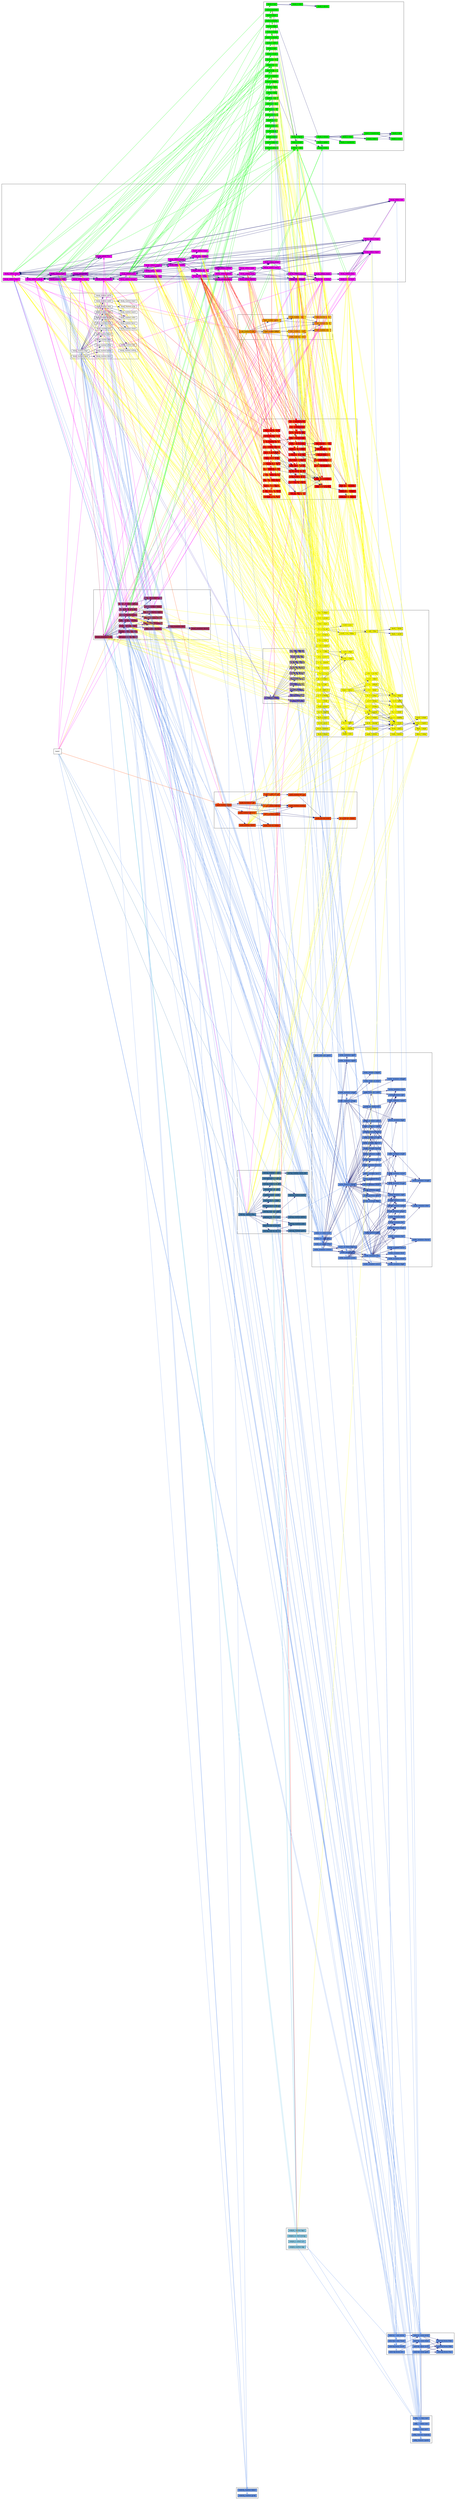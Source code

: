 digraph G
{
  edge [fontname="FreeSans.ttf",fontsize="10",labelfontname="FreeSans.ttf",labelfontsize="10"];
  node [fontname="FreeSans.ttf",fontsize="10",shape=record];
  rankdir=LR;
  splines=false;    
  subgraph cluster_0 {
clusterrank=none;  Node29 [label="nbutil_2::binev",height=0.2,width=0.4,color="black", fillcolor="green", style="filled",URL="$namespacenbutil__2.html#a395182ecd59bb83510502ed0b1a35f77",tooltip="binev References findj() (final) and status()"];
  Node32 [label="nbutil_2::degen",height=0.2,width=0.4,color="black", fillcolor="green", style="filled",URL="$namespacenbutil__2.html#a5fffc092beb7b852c912aaff47ba3e6b",tooltip="degen Binary output for degenerate stars."];
  Node33 [label="nbutil_2::dtchck",height=0.2,width=0.4,color="black", fillcolor="green", style="filled",URL="$namespacenbutil__2.html#a1e8b5e7c0ef3e3e7bbfb57f8f93d360c",tooltip="dtchck no other calls Find the largest block time-step, starting with dt, that is commensurate with c..."];
  Node50 [label="nbutil_2::kslist",height=0.2,width=0.4,color="black", fillcolor="green", style="filled",URL="$namespacenbutil__2.html#ad5a3fcec0339f5ecb6ba6c6e65b1b10d",tooltip="no other calls"];
  Node53 [label="nbutil_2::assess",height=0.2,width=0.4,color="black", fillcolor="green", style="filled",URL="$namespacenbutil__2.html#a1467f891c1620e064a58e5407d8ac829",tooltip="assess only called by ::ksinit"];
  Node74 [label="nbutil_2::update",height=0.2,width=0.4,color="black", fillcolor="green", style="filled",URL="$namespacenbutil__2.html#ae28b4a8493e8a05af864ede8db9b7295",tooltip="update only called by ::ksterm"];
  Node75 [label="nbutil_2::eccmod",height=0.2,width=0.4,color="black", fillcolor="green", style="filled",URL="$namespacenbutil__2.html#a4f24a74959f2b8cdfb89f02c90849271",tooltip="eccmod only called by ::ksint"];
  Node76 [label="nbutil_2::hicirc",height=0.2,width=0.4,color="black", fillcolor="green", style="filled",URL="$namespacenbutil__2.html#a5a391408a537f6becf87d720cb5fd816",tooltip="hicirc Eccentricity for given circularization time. should probably be a function not a subroutine..."];
  Node78 [label="nbutil_2::higrow",height=0.2,width=0.4,color="black", fillcolor="green", style="filled",URL="$namespacenbutil__2.html#ad53ad08835f621da910b7b2d9b6f66a3",tooltip="higrow only called by eccmod"];
  Node79 [label="nbutil_2::himod",height=0.2,width=0.4,color="black", fillcolor="green", style="filled",URL="$namespacenbutil__2.html#a849fe7a7e45572c3529cbb50562764c1",tooltip="himod only called by higrow himod.f90 also contains transform2 and transform4 and dot and cross..."];
  Node80 [label="nbutil_2::deriv",height=0.2,width=0.4,color="black", fillcolor="green", style="filled",URL="$namespacenbutil__2.html#a34bdaa4489ab125f8816a3c0991427b3"];
  Node81 [label="nbutil_2::cross",height=0.2,width=0.4,color="black", fillcolor="green", style="filled",URL="$namespacenbutil__2.html#a4967350a2155bfdd262986ad83eacece"];
  Node82 [label="nbutil_2::dot",height=0.2,width=0.4,color="black", fillcolor="green", style="filled",URL="$namespacenbutil__2.html#acfe2b8ee1d17eda466f708bef130091d"];
  Node83 [label="nbutil_2::rkint",height=0.2,width=0.4,color="black", fillcolor="green", style="filled",URL="$namespacenbutil__2.html#aa7bab91db88033c8b9cc46b904cd485d",tooltip="rkint only called by himod"];
  Node84 [label="nbutil_2::transform2",height=0.2,width=0.4,color="black", fillcolor="green", style="filled",URL="$namespacenbutil__2.html#ab71795195547d85177474d581e959e46"];
  Node85 [label="nbutil_2::transform4",height=0.2,width=0.4,color="black", fillcolor="green", style="filled",URL="$namespacenbutil__2.html#aea090a900d2d57a5ea3fedd86a5cf62f"];
  Node90 [label="nbutil_2::qtides",height=0.2,width=0.4,color="black", fillcolor="green", style="filled",URL="$namespacenbutil__2.html#a6705fea10da5476bc0e1680ff283445d",tooltip="qtides only called by higrow"];
  Node91 [label="nbutil_2::flyby",height=0.2,width=0.4,color="black", fillcolor="green", style="filled",URL="$namespacenbutil__2.html#a9d2ff073c9d215592e58a0a0e7106fb3",tooltip="flyby only called by ::ksint"];
  Node167 [label="nbutil_2::renew",height=0.2,width=0.4,color="black", fillcolor="green", style="filled",URL="$namespacenbutil__2.html#ad5100313494a4dd45e33dee1e4c39c97",tooltip="chain related"];
  Node203 [label="nbutil_2::ecirc",height=0.2,width=0.4,color="black", fillcolor="green", style="filled",URL="$namespacenbutil__2.html#a5f3b79a30804ed290db395abf03eeacb",tooltip="ecirc is only called by ::decide"];
  Node204 [label="nbutil_2::edot",height=0.2,width=0.4,color="black", fillcolor="green", style="filled",URL="$namespacenbutil__2.html#a23172c716b652de4f4757a7a6376e2ea",tooltip="edot is only called by ::decide"];
  Node206 [label="nbutil_2::induce",height=0.2,width=0.4,color="black", fillcolor="green", style="filled",URL="$namespacenbutil__2.html#a199dc5f076520517df539096cd04d8eb",tooltip="induce calls pfac(), resolv(), and stellar_evolution::tcirc()."];
  Node207 [label="nbutil_2::permit",height=0.2,width=0.4,color="black", fillcolor="green", style="filled",URL="$namespacenbutil__2.html#a3e01c09f72dc70dc3f2aeb2e6ca16744",tooltip="permit only called by ::impact"];
  Node208 [label="nbutil_2::tstab",height=0.2,width=0.4,color="black", fillcolor="green", style="filled",URL="$namespacenbutil__2.html#a2ad447b57243c6c3a8b26c97bde9da65",tooltip="tstab only called by ::impact"];
  Node209 [label="nbutil_2::zare",height=0.2,width=0.4,color="black", fillcolor="green", style="filled",URL="$namespacenbutil__2.html#a488f27a26bb8d2fc56a245d18d130006",tooltip="Zare stability parameter. zare only called by ::impact."];
  Node210 [label="nbutil_2::kscorr",height=0.2,width=0.4,color="black", fillcolor="green", style="filled",URL="$namespacenbutil__2.html#a112afaacdec04bc197e6976c49f979e0",tooltip="kscorr only called by ::ksint"];
  Node213 [label="nbutil_2::kspred",height=0.2,width=0.4,color="black", fillcolor="green", style="filled",URL="$namespacenbutil__2.html#a40dbb094221a248116867c7aa29e5574",tooltip="kspred only called by ksint"];
  Node216 [label="nbutil_2::rpmax",height=0.2,width=0.4,color="black", fillcolor="green", style="filled",URL="$namespacenbutil__2.html#a52cc5aa1e2c8401a983c01c5a8adb1be",tooltip="rpmax only called by ::ksint"];
  Node217 [label="nbutil_2::rpmax2",height=0.2,width=0.4,color="black", fillcolor="green", style="filled",URL="$namespacenbutil__2.html#a8336918cc2e24d2eb867225abe7e2ff4",tooltip="rpmax2 only called by ::ksint"];
  Node218 [label="nbutil_2::rpmin",height=0.2,width=0.4,color="black", fillcolor="green", style="filled",URL="$namespacenbutil__2.html#a6dc78fe627ec4bfed473d807178b442d",tooltip="rpmin only called by ::ksint"];
  Node219 [label="nbutil_2::touch",height=0.2,width=0.4,color="black", fillcolor="green", style="filled",URL="$namespacenbutil__2.html#a402e729d16a7e957dc369f76de5ce190",tooltip="touch only called by ::ksint and ::unpert"];
  Node221 [label="nbutil_2::rename",height=0.2,width=0.4,color="black", fillcolor="green", style="filled",URL="$namespacenbutil__2.html#a2aad208adaefd015510df1178747f492",tooltip="rename only called by :: ksreg"];
  Node230 [label="nbutil_2::expand",height=0.2,width=0.4,color="black", fillcolor="green", style="filled",URL="$namespacenbutil__2.html#a9594a3703c711aee51616b694b3b9601"];
  Node231 [label="nbutil_2::ficorr",height=0.2,width=0.4,color="black", fillcolor="green", style="filled",URL="$namespacenbutil__2.html#aeb708a75ba8446d201d278d4513f0ef0",tooltip="ficorr Local force corrections due to mass loss."];
  Node232 [label="nbutil_2::poti",height=0.2,width=0.4,color="black", fillcolor="green", style="filled",URL="$namespacenbutil__2.html#a1228868133f864e62d1660f76736efea",tooltip="poti called by ::expel and mtrace (unused)"];
  Node234 [label="nbutil_2::mix",height=0.2,width=0.4,color="black", fillcolor="green", style="filled",URL="$namespacenbutil__2.html#aaace82b4de06cd3b2796a9c25ac957ba",tooltip="mix only used by ::cmbody"];
  Node235 [label="nbutil_2::hut",height=0.2,width=0.4,color="black", fillcolor="green", style="filled",URL="$namespacenbutil__2.html#a3702b49dfd2c73cccc7ee4d0cb163318",tooltip="hut only referenced by ::spiral file contains also other routines"];
  Node236 [label="nbutil_2::deriv2",height=0.2,width=0.4,color="black", fillcolor="green", style="filled",URL="$namespacenbutil__2.html#a2df77e1b2af8d74964edb00167b1e9e8"];
  Node237 [label="nbutil_2::rk4b",height=0.2,width=0.4,color="black", fillcolor="green", style="filled",URL="$namespacenbutil__2.html#a4b9f6f25c0a9f7ba382894a5fb18d056"];
  Node320 [label="nbutil_2::newtev",height=0.2,width=0.4,color="black", fillcolor="green", style="filled",URL="$namespacenbutil__2.html#aac5b17b5e91e13427dc445f5a9bf3a8a",tooltip="newtev New look-up time of hierarchy. only called by ::merge2"];
  Node321 [label="nbutil_2::findm",height=0.2,width=0.4,color="black", fillcolor="green", style="filled",URL="$namespacenbutil__2.html#a42c8851dd1d23bf64223f5176f8646a9",tooltip="findm Find ghost mass. only called by newtev"];
}
subgraph cluster_1 {
clusterrank=none;  Node309 [label="triple_routines::triple",height=0.2,width=0.4,color="black", fillcolor="orange", style="filled",URL="$namespacetriple__routines.html#a95d9177b5fed9d4dfa2b00f395985796"];
  Node310 [label="triple_routines::difsy3",height=0.2,width=0.4,color="black", fillcolor="orange", style="filled",URL="$namespacetriple__routines.html#a94cf714e2a2a398a5b261cbc02a9d39f"];
  Node311 [label="triple_routines::derqp3",height=0.2,width=0.4,color="black", fillcolor="orange", style="filled",URL="$namespacetriple__routines.html#a93e9330583f12831ce8745ffdeb0258c"];
  Node312 [label="triple_routines::erel3",height=0.2,width=0.4,color="black", fillcolor="orange", style="filled",URL="$namespacetriple__routines.html#a7472f97adebf306f5e00b207dadfd944"];
  Node313 [label="triple_routines::qpmod3",height=0.2,width=0.4,color="black", fillcolor="orange", style="filled",URL="$namespacetriple__routines.html#adc76fd98c8c0e30b6a6e78fbf7fa4658"];
  Node314 [label="triple_routines::stabl3",height=0.2,width=0.4,color="black", fillcolor="orange", style="filled",URL="$namespacetriple__routines.html#ae84595aa051ad8546a1005503450a57f"];
  Node315 [label="triple_routines::stablz",height=0.2,width=0.4,color="black", fillcolor="orange", style="filled",URL="$namespacetriple__routines.html#a910bc21dde8b1d675e86954a30bc761a"];
  Node316 [label="triple_routines::trans3",height=0.2,width=0.4,color="black", fillcolor="orange", style="filled",URL="$namespacetriple__routines.html#ab27b422deaff8f23f7ce84228857accf"];
  Node317 [label="triple_routines::start3",height=0.2,width=0.4,color="black", fillcolor="orange", style="filled",URL="$namespacetriple__routines.html#a76e1ccf2c48a6a06d7ff7740df329a43"];
}
subgraph cluster_2 {
clusterrank=none;  Node14 [label="external_forces::xtrnlv",height=0.2,width=0.4,color="black", fillcolor="cornflowerblue", style="filled",URL="$namespaceexternal__forces.html#a430a958be587d2317b4f2ef02805e8a6",tooltip="External potential and virial energy."];
  Node15 [label="external_forces::xtrnlf",height=0.2,width=0.4,color="black", fillcolor="cornflowerblue", style="filled",URL="$namespaceexternal__forces.html#a21a21c69433476df657ffa8c8dcd220a",tooltip="External force &amp; first derivative."];
  Node16 [label="external_forces::fdisk",height=0.2,width=0.4,color="black", fillcolor="cornflowerblue", style="filled",URL="$namespaceexternal__forces.html#acc57121bb296adc765ef98e5c8042012"];
  Node17 [label="external_forces::fhalo",height=0.2,width=0.4,color="black", fillcolor="cornflowerblue", style="filled",URL="$namespaceexternal__forces.html#a6464cd2dad67d80c9a255fe69cfb2e8a"];
  Node18 [label="external_forces::fnuc",height=0.2,width=0.4,color="black", fillcolor="cornflowerblue", style="filled",URL="$namespaceexternal__forces.html#a7893df73705e73e436e7c3355dad754c"];
  Node40 [label="external_forces::fcloud",height=0.2,width=0.4,color="black", fillcolor="cornflowerblue", style="filled",URL="$namespaceexternal__forces.html#a9a4396f6c449503775ae8fa9249a4918"];
  Node41 [label="external_forces::xtrnld",height=0.2,width=0.4,color="black", fillcolor="cornflowerblue", style="filled",URL="$namespaceexternal__forces.html#ab069c76c645649c040ef39e3c5f5b277",tooltip="External force &amp; derivatives."];
  Node240 [label="external_forces::xtrnlt",height=0.2,width=0.4,color="black", fillcolor="cornflowerblue", style="filled",URL="$namespaceexternal__forces.html#ab64632631e638e95278e213777bf053e",tooltip="Galactic force &amp; first derivative."];
  Node259 [label="external_forces::clint",height=0.2,width=0.4,color="black", fillcolor="cornflowerblue", style="filled",URL="$namespaceexternal__forces.html#afb075701873be060f57abf2243267fc7"];
  Node260 [label="external_forces::cloud",height=0.2,width=0.4,color="black", fillcolor="cornflowerblue", style="filled",URL="$namespaceexternal__forces.html#a772a4f7db6e2b848d2dba5b09fb06d28"];
  Node261 [label="external_forces::gcint",height=0.2,width=0.4,color="black", fillcolor="cornflowerblue", style="filled",URL="$namespaceexternal__forces.html#af9e145ed3cf155d76bcb026447a790fa"];
}
subgraph cluster_3 {
clusterrank=none;  Node4 [label="nbutil_1::iblock",height=0.2,width=0.4,color="black", fillcolor="yellow", style="filled",URL="$namespacenbutil__1.html#acb53c07048bdb9bb86315685ae76927f",tooltip="iblock Initialization of block steps."];
  Node6 [label="nbutil_1::cmcorr",height=0.2,width=0.4,color="black", fillcolor="yellow", style="filled",URL="$namespacenbutil__1.html#a74e747957ff7962d5be9f3d0170527fb",tooltip="cmcorr referenced by nbody_routines::adjust(), and binary_evolution::mdot(). Center of mass &amp; total f..."];
  Node7 [label="nbutil_1::resolv",height=0.2,width=0.4,color="black", fillcolor="yellow", style="filled",URL="$namespacenbutil__1.html#a8d5d8a1be5db171cfa23c04c291b7994",tooltip="resolv only calls matrix Transformation of KS variables."];
  Node8 [label="nbutil_1::matrix",height=0.2,width=0.4,color="black", fillcolor="yellow", style="filled",URL="$namespacenbutil__1.html#aefa6d49aa9afa048e677bbd013c7ffbb",tooltip="matrix no other calls Levi-Civita matrix."];
  Node13 [label="nbutil_1::xcpred",height=0.2,width=0.4,color="black", fillcolor="yellow", style="filled",URL="$namespacenbutil__1.html#a5cdf72c78f3331094c52475a859bd70d",tooltip="xcpred Prediction of global chain coordinates."];
  Node23 [label="nbutil_1::hiarch",height=0.2,width=0.4,color="black", fillcolor="yellow", style="filled",URL="$namespacenbutil__1.html#aeff19091e86f88d9d49803a19cad6309",tooltip="hiarch References resolv() (final) and status(). Hierarchical system diagnostics."];
  Node24 [label="nbutil_1::status",height=0.2,width=0.4,color="black", fillcolor="yellow", style="filled",URL="$namespacenbutil__1.html#a4ba632a398bb6f291f819a3513233c64",tooltip="status group Current configuration."];
  Node25 [label="nbutil_1::ichain",height=0.2,width=0.4,color="black", fillcolor="yellow", style="filled",URL="$namespacenbutil__1.html#aabc71e02b5bb18d8ce9803fd9f0e1659",tooltip="ichain Determination of chain vector. only used by status"];
  Node27 [label="nbutil_1::remove",height=0.2,width=0.4,color="black", fillcolor="yellow", style="filled",URL="$namespacenbutil__1.html#a0a9456cbb51e90f9b53e1b0fa13d2330",tooltip="remove no other calls Particle removal."];
  Node30 [label="nbutil_1::findj",height=0.2,width=0.4,color="black", fillcolor="yellow", style="filled",URL="$namespacenbutil__1.html#a94755eac039720506902bfd356caae20",tooltip="findj no other calls Find merger ghost."];
  Node39 [label="nbutil_1::fpoly1",height=0.2,width=0.4,color="black", fillcolor="yellow", style="filled",URL="$namespacenbutil__1.html#afba4ed9003365398c8175150cbb8d44b",tooltip="fpoly1 Force &amp; first derivative. References external_forces::fcloud(), and external_forces::xtrnld()..."];
  Node42 [label="nbutil_1::fpoly2",height=0.2,width=0.4,color="black", fillcolor="yellow", style="filled",URL="$namespacenbutil__1.html#a6f94692e7e357f1299dd512ae43cd03e",tooltip="fpoly2 calls steps(), and external_forces::xtrnld(). Second &amp; third force derivative."];
  Node43 [label="nbutil_1::steps",height=0.2,width=0.4,color="black", fillcolor="yellow", style="filled",URL="$namespacenbutil__1.html#a063bf08e85f5e2bdea1d2367ed6c7789",tooltip="steps only calls stepk(), and tstep(). Initialization of time-steps &amp; prediction variables."];
  Node44 [label="nbutil_1::stepk",height=0.2,width=0.4,color="black", fillcolor="yellow", style="filled",URL="$namespacenbutil__1.html#a51f2905cec2e80f05652f4e8ded3246e",tooltip="stepk no other calls Block time-steps."];
  Node45 [label="nbutil_1::tstep",height=0.2,width=0.4,color="black", fillcolor="yellow", style="filled",URL="$namespacenbutil__1.html#a58d72f5676a787340e862372d1f1b225",tooltip="tstep General time-step criterion. no other subroutine calls"];
  Node47 [label="nbutil_1::evolve",height=0.2,width=0.4,color="black", fillcolor="yellow", style="filled",URL="$namespacenbutil__1.html#acfa95392b4559d112942735228acb8ed",tooltip="evolve only calls resolv Binary diagnostics."];
  Node54 [label="nbutil_1::inclin",height=0.2,width=0.4,color="black", fillcolor="yellow", style="filled",URL="$namespacenbutil__1.html#ae0e861cf6024cc6a51a65ed2e78bb404",tooltip="inclin Inclination of hierarchical system. no other calls"];
  Node55 [label="nbutil_1::nstab",height=0.2,width=0.4,color="black", fillcolor="yellow", style="filled",URL="$namespacenbutil__1.html#aeb5b61f7e9996137cd17bb52873e039c",tooltip="nstab has no other calls general three-body stability algorithm nstab.f90 contains also ein_induced f..."];
  Node56 [label="nbutil_1::ein_induced",height=0.2,width=0.4,color="black", fillcolor="yellow", style="filled",URL="$namespacenbutil__1.html#a54bc3bbca54fc18d593af715b7abd455"];
  Node57 [label="nbutil_1::flmn",height=0.2,width=0.4,color="black", fillcolor="yellow", style="filled",URL="$namespacenbutil__1.html#a6dc562e671d33eca4ee16bf2912a44bc"];
  Node58 [label="nbutil_1::acosh",height=0.2,width=0.4,color="black", fillcolor="yellow", style="filled",URL="$namespacenbutil__1.html#ac2623e117688ab0cd1ec6f5bef33e712"];
  Node59 [label="nbutil_1::facfac",height=0.2,width=0.4,color="black", fillcolor="yellow", style="filled",URL="$namespacenbutil__1.html#a6e830e599a2aaaadc27ba37934e7696e"];
  Node60 [label="nbutil_1::eoct",height=0.2,width=0.4,color="black", fillcolor="yellow", style="filled",URL="$namespacenbutil__1.html#a272270cd164c80c1ab1a95523cb7e15a"];
  Node61 [label="nbutil_1::stability",height=0.2,width=0.4,color="black", fillcolor="yellow", style="filled",URL="$namespacenbutil__1.html#a9b61c2daaa1cc2ab326b28bed4f8942a",tooltip="stability no other calls Three-body stability test (Mardling &amp; Aarseth 1999)"];
  Node63 [label="nbutil_1::chaos0",height=0.2,width=0.4,color="black", fillcolor="yellow", style="filled",URL="$namespacenbutil__1.html#a6a901275f55da55ceeaac6d59b6765ec",tooltip="chaos0 no other calls Initial chaos boundary parameters."];
  Node65 [label="nbutil_1::ksrect",height=0.2,width=0.4,color="black", fillcolor="yellow", style="filled",URL="$namespacenbutil__1.html#afeea6e87098e92726fb5aa9058dd00c4",tooltip="ksrect References stellar_evolution::tcirc(). Rectification of KS orbit."];
  Node66 [label="nbutil_1::tcirc",height=0.2,width=0.4,color="black", fillcolor="yellow", style="filled",URL="$namespacenbutil__1.html#a32a7d73bdffa879dea45016b8a810387",tooltip="tcirc Circularization time."];
  Node67 [label="nbutil_1::xvpred",height=0.2,width=0.4,color="black", fillcolor="yellow", style="filled",URL="$namespacenbutil__1.html#a67a390a7dc2a1e6795f7f8e16852b5da",tooltip="xvpred only calls resolv Prediction of coordinates &amp; velocities."];
  Node70 [label="nbutil_1::ksres",height=0.2,width=0.4,color="black", fillcolor="yellow", style="filled",URL="$namespacenbutil__1.html#af6d63fa887d5a87fd8371152b7bb901f",tooltip="ksres only called by ::ksreg Coordinates of regularized pair."];
  Node71 [label="nbutil_1::nblist",height=0.2,width=0.4,color="black", fillcolor="yellow", style="filled",URL="$namespacenbutil__1.html#afe4daf4f7f7485b6ba6df21cf09456ea",tooltip="nblist no other subroutine calls Neighbour list &amp; radius."];
  Node72 [label="nbutil_1::nbpot",height=0.2,width=0.4,color="black", fillcolor="yellow", style="filled",URL="$namespacenbutil__1.html#abbdb114dd85f2e59e782d1d6756fb5d9",tooltip="nbpot Potential energy of subsystem. References external_forces::xtrnlv()."];
  Node73 [label="nbutil_1::stumpf",height=0.2,width=0.4,color="black", fillcolor="yellow", style="filled",URL="$namespacenbutil__1.html#a5c11a40f1141eb2eb4b4e08503368824",tooltip="stumpf no other calls Modified Stumpff functions."];
  Node86 [label="nbutil_1::hirect",height=0.2,width=0.4,color="black", fillcolor="yellow", style="filled",URL="$namespacenbutil__1.html#aff77ba0facc3a200fe7aa7592e7350b9",tooltip="hirect Rectification of hierarchical binary."];
  Node87 [label="nbutil_1::ksphys",height=0.2,width=0.4,color="black", fillcolor="yellow", style="filled",URL="$namespacenbutil__1.html#a4c13ca7f73afe654e0e2adc140784226",tooltip="ksphys Transformation from KS to physical variables. no other calls"];
  Node88 [label="nbutil_1::pfac",height=0.2,width=0.4,color="black", fillcolor="yellow", style="filled",URL="$namespacenbutil__1.html#a5bb2db95f15d1430730d8bb816f3f101",tooltip="pfac no other calls Precession factor for hierarchy."];
  Node89 [label="nbutil_1::physks",height=0.2,width=0.4,color="black", fillcolor="yellow", style="filled",URL="$namespacenbutil__1.html#a743c527ca0dae44157a175d22689870b",tooltip="physks no other calls Transformation from physical to KS variables."];
  Node92 [label="nbutil_1::fpert",height=0.2,width=0.4,color="black", fillcolor="yellow", style="filled",URL="$namespacenbutil__1.html#a4abe6009bb6bac26b073e98b94604b9a",tooltip="fpert no other calls Perturbing force on dominant bodies."];
  Node97 [label="nbutil_1::ksres2",height=0.2,width=0.4,color="black", fillcolor="yellow", style="filled",URL="$namespacenbutil__1.html#a8b92297141d90ce6a6777320afd46af3",tooltip="ksres2 Coordinates &amp; velocities of KS pair. only calls matrix"];
  Node99 [label="nbutil_1::nbrem",height=0.2,width=0.4,color="black", fillcolor="yellow", style="filled",URL="$namespacenbutil__1.html#ab56f57b7ab348df17634485a002619fc",tooltip="nbrem no other calls Removal of ghosts from neighbour lists."];
  Node100 [label="nbutil_1::nbrest",height=0.2,width=0.4,color="black", fillcolor="yellow", style="filled",URL="$namespacenbutil__1.html#a3f1616ad94e66097bb0924c7f1f615c3",tooltip="nbrest no other calls Restore ghosts in neighbour lists."];
  Node103 [label="nbutil_1::fclose",height=0.2,width=0.4,color="black", fillcolor="yellow", style="filled",URL="$namespacenbutil__1.html#a30098d0ef093319cc488625e781e1f16",tooltip="fclose no other calls Force &amp; first derivative from close bodies."];
  Node104 [label="nbutil_1::kspoly",height=0.2,width=0.4,color="black", fillcolor="yellow", style="filled",URL="$namespacenbutil__1.html#ad670f4a14b94e04d742182d5c3aedf9a",tooltip="kspoly calls matrix(), resolv(), stumpf(), xtrnlp(), and xvpred(). Initialization of KS polynomials..."];
  Node105 [label="nbutil_1::xtrnlp",height=0.2,width=0.4,color="black", fillcolor="yellow", style="filled",URL="$namespacenbutil__1.html#acb955890d4f591f10d2c66fd7b781471",tooltip="xtrnlp no other calls External KS perturbation"];
  Node108 [label="nbutil_1::tperi",height=0.2,width=0.4,color="black", fillcolor="yellow", style="filled",URL="$namespacenbutil__1.html#a23e95bd8075244d0d24ed4487789028e",tooltip="tperi no other calls Pericentre time for KS motion."];
  Node155 [label="nbutil_1::subsys",height=0.2,width=0.4,color="black", fillcolor="yellow", style="filled",URL="$namespacenbutil__1.html#addecc6b4b4823ddf72e7c29b0b7bdf86",tooltip="subsys referenced by chain_routines::chinit(), triple_routines::start3(), and quad_routines::start4()..."];
  Node156 [label="nbutil_1::extend",height=0.2,width=0.4,color="black", fillcolor="yellow", style="filled",URL="$namespacenbutil__1.html#a84cfe206cde7dd722a326b908d6816df",tooltip="extend referenced by chain_routines::reinit(), nbody_routines::subint(), and subsys(). Size of (un)perturbed subsystem. References steps()."];
  Node166 [label="nbutil_1::hivel",height=0.2,width=0.4,color="black", fillcolor="yellow", style="filled",URL="$namespacenbutil__1.html#aacf61ba2e6b04aa7344f2f67f2696ab9",tooltip="hivel no other calls, only used in chain_routines::chterm(), nbody_routines::intgrt(), and chain_routines::reduce() High-velocity particle search."];
  Node168 [label="nbutil_1::tpert",height=0.2,width=0.4,color="black", fillcolor="yellow", style="filled",URL="$namespacenbutil__1.html#a71966aab6e88f2efa4dbbd799c32bd21",tooltip="tpert Perturbation time scale."];
  Node180 [label="nbutil_1::peri",height=0.2,width=0.4,color="black", fillcolor="yellow", style="filled",URL="$namespacenbutil__1.html#ab1cf837644d806f1e487c88c74727817",tooltip="peri Pericentre determination. only called by ::ksint and ::unpert and externally. Perhaps function? no common blocks used"];
  Node191 [label="nbutil_1::tides2",height=0.2,width=0.4,color="black", fillcolor="yellow", style="filled",URL="$namespacenbutil__1.html#a25b61eee50fcd510c165038107df0076",tooltip="tides2 only calls efac2(), and efac3(). Tidal energy loss for interacting bodies."];
  Node192 [label="nbutil_1::efac2",height=0.2,width=0.4,color="black", fillcolor="yellow", style="filled",URL="$namespacenbutil__1.html#a84c7fb7cbdb7f3ee323ce8adc95c3d50",tooltip="efac2 Tidal capture efficiency factor (l = 2). used in tides and tides2"];
  Node193 [label="nbutil_1::efac3",height=0.2,width=0.4,color="black", fillcolor="yellow", style="filled",URL="$namespacenbutil__1.html#a98180aa18c339b951aa8b5fee933bab9",tooltip="efac3 Tidal capture efficiency factor (l = 3). used in tides and tides2"];
  Node202 [label="nbutil_1::deform",height=0.2,width=0.4,color="black", fillcolor="yellow", style="filled",URL="$namespacenbutil__1.html#a0d5512ceaf2c27844aad84126e7a6ad4",tooltip="deform (KS REG) Deformation of elliptic orbit."];
  Node205 [label="nbutil_1::histab",height=0.2,width=0.4,color="black", fillcolor="yellow", style="filled",URL="$namespacenbutil__1.html#a6dc227f6fda542c02b01eb2c06b8e404",tooltip="histab calls inclin(), resolv(), and stability(). Hierarchical stability condition."];
  Node238 [label="nbutil_1::trdot",height=0.2,width=0.4,color="black", fillcolor="yellow", style="filled",URL="$namespacenbutil__1.html#a4c740f09d34836786440ed4c2086b049",tooltip="trdot Time-scale for expansion of radius."];
  Node251 [label="nbutil_1::himax",height=0.2,width=0.4,color="black", fillcolor="yellow", style="filled",URL="$namespacenbutil__1.html#a0c6767409807ad0a4a4d9503ded06421",tooltip="himax should be a function Maximum eccentricity of hierarchical binary. Referenced by io_routines::hi..."];
  Node276 [label="nbutil_1::trdot2",height=0.2,width=0.4,color="black", fillcolor="yellow", style="filled",URL="$namespacenbutil__1.html#a19fd613e9d43c84a4e622aaddd4e01cd",tooltip="trdot2 Time-scale for evolution changes."];
  Node304 [label="nbutil_1::tides",height=0.2,width=0.4,color="black", fillcolor="yellow", style="filled",URL="$namespacenbutil__1.html#a9f8073d55764ea224b90570f00318a1a",tooltip="tides Tidal energy loss for interacting stars. only used in triple_routines and quad_routines Referen..."];
}
subgraph cluster_4 {
clusterrank=none;  Node244 [label="io_routines::output",height=0.2,width=0.4,color="black", fillcolor="slateblue", style="filled",URL="$namespaceio__routines.html#a7fadff9be7b9f35204e40b1b01af647d"];
  Node245 [label="io_routines::bindat",height=0.2,width=0.4,color="black", fillcolor="slateblue", style="filled",URL="$namespaceio__routines.html#ae9b3de4989ab35b76bfa7c8a9deeff80"];
  Node246 [label="io_routines::binout",height=0.2,width=0.4,color="black", fillcolor="slateblue", style="filled",URL="$namespaceio__routines.html#a3d4666737ba08107ffaf247e5145befc"];
  Node247 [label="io_routines::bodies",height=0.2,width=0.4,color="black", fillcolor="slateblue", style="filled",URL="$namespaceio__routines.html#ae7e7d5b25803071e9cd6495cfed535a8"];
  Node248 [label="io_routines::chdata",height=0.2,width=0.4,color="black", fillcolor="slateblue", style="filled",URL="$namespaceio__routines.html#a28039e8af62894280beecdc92fbe9225"];
  Node249 [label="io_routines::events",height=0.2,width=0.4,color="black", fillcolor="slateblue", style="filled",URL="$namespaceio__routines.html#a95f821af500bf811bfd92eb5492528f7"];
  Node250 [label="io_routines::hidat",height=0.2,width=0.4,color="black", fillcolor="slateblue", style="filled",URL="$namespaceio__routines.html#a77ed6f20e5b8c24f8e7ccdc6e4c33bff"];
  Node252 [label="io_routines::hrplot",height=0.2,width=0.4,color="black", fillcolor="slateblue", style="filled",URL="$namespaceio__routines.html#a66793a6e245ce3454d18683067ca9880"];
  Node253 [label="io_routines::jacobi",height=0.2,width=0.4,color="black", fillcolor="slateblue", style="filled",URL="$namespaceio__routines.html#acaa20d1f778e3e618c6c1efbc48dc8f7"];
  Node255 [label="io_routines::levels",height=0.2,width=0.4,color="black", fillcolor="slateblue", style="filled",URL="$namespaceio__routines.html#a16c0fe42ac91fc4b2f7ce26258159012"];
  Node256 [label="io_routines::nbhist",height=0.2,width=0.4,color="black", fillcolor="slateblue", style="filled",URL="$namespaceio__routines.html#a74aa83b05d83652dcd98ed4e2d658e6e"];
}
subgraph cluster_5 {
clusterrank=none;  Node263 [label="binary_evolution::mdot",height=0.2,width=0.4,color="black", fillcolor="maroon", style="filled",URL="$namespacebinary__evolution.html#ae30e8eab6cc41c1e79dafc66415f5e00",tooltip="mdot Mass loss from evolving stars."];
  Node264 [label="binary_evolution::brake",height=0.2,width=0.4,color="black", fillcolor="maroon", style="filled",URL="$namespacebinary__evolution.html#a54823f2a9d91c7e38d1e440c1f227dcd",tooltip="brake Orbital changes (GR, mass loss and/or tides)."];
  Node265 [label="binary_evolution::brake2",height=0.2,width=0.4,color="black", fillcolor="maroon", style="filled",URL="$namespacebinary__evolution.html#a2acf106b195ca4d2eee386300d1d420b",tooltip="brake2 Gravitational radiation of hierarchical binary."];
  Node266 [label="binary_evolution::brake3",height=0.2,width=0.4,color="black", fillcolor="maroon", style="filled",URL="$namespacebinary__evolution.html#afd4ef66936519dfce6c1fbb5b6d5b2a9",tooltip="brake3 Gravitational radiation of hierarchical BH/NS binary."];
  Node268 [label="binary_evolution::bsetid",height=0.2,width=0.4,color="black", fillcolor="maroon", style="filled",URL="$namespacebinary__evolution.html#adb233de894eeed9637bb6496f80691d2",tooltip="bsetid ????"];
  Node269 [label="binary_evolution::hcorr",height=0.2,width=0.4,color="black", fillcolor="maroon", style="filled",URL="$namespacebinary__evolution.html#a3df97f452d07f14d00587aac254885f6",tooltip="hcorr Mass loss correction of KS orbit."];
  Node270 [label="binary_evolution::hmdot",height=0.2,width=0.4,color="black", fillcolor="maroon", style="filled",URL="$namespacebinary__evolution.html#ad8eb3f85424f4084b50461e50551bd34",tooltip="hmdot Mass loss from inner hierarchical binary."];
  Node271 [label="binary_evolution::hmdot2",height=0.2,width=0.4,color="black", fillcolor="maroon", style="filled",URL="$namespacebinary__evolution.html#ae8005f9c804ed82e49f5eceb20d270ac",tooltip="hmdot2 Mass loss from outer hierarchical binary."];
  Node272 [label="binary_evolution::magbrk",height=0.2,width=0.4,color="black", fillcolor="maroon", style="filled",URL="$namespacebinary__evolution.html#aa433539df9c28894187a4067ec0c5b7c",tooltip="magbrk Calculate spin changes owing to magnetic braking."];
  Node273 [label="binary_evolution::mlwind",height=0.2,width=0.4,color="black", fillcolor="maroon", style="filled",URL="$namespacebinary__evolution.html#a94b9a727d8a7e3e3169c460b5c386782",tooltip="mlwind Calculate stellar wind mass loss."];
  Node274 [label="binary_evolution::roche",height=0.2,width=0.4,color="black", fillcolor="maroon", style="filled",URL="$namespacebinary__evolution.html#a431784fc0cbae046a21eb3b3fbe20dd3",tooltip="roche Roche lobe overflow."];
  Node275 [label="binary_evolution::kick2",height=0.2,width=0.4,color="black", fillcolor="maroon", style="filled",URL="$namespacebinary__evolution.html#a5fa4650df5d8392f0e73c26f7d552885",tooltip="kick2 Velocity kick for Roche NS &amp; BH stars."];
  Node277 [label="binary_evolution::synch",height=0.2,width=0.4,color="black", fillcolor="maroon", style="filled",URL="$namespacebinary__evolution.html#a375d2295df3205b5b56181f1dcc9b18a",tooltip="synch only referenced by mdot"];
  Node278 [label="binary_evolution::hut2",height=0.2,width=0.4,color="black", fillcolor="maroon", style="filled",URL="$namespacebinary__evolution.html#a56001f69d09b6ea7dd122dbc871889a9",tooltip="hut2 only referenced by synch"];
  Node279 [label="binary_evolution::deriv3",height=0.2,width=0.4,color="black", fillcolor="maroon", style="filled",URL="$namespacebinary__evolution.html#a4d68d84cb2c91d30e1b67fdd113d3faf"];
  Node280 [label="binary_evolution::rk4c",height=0.2,width=0.4,color="black", fillcolor="maroon", style="filled",URL="$namespacebinary__evolution.html#a792a29d38a67a7084fff97dd57d1354b"];
}
subgraph cluster_6 {
clusterrank=none;  Node195 [label="relativity_routines::tides3",height=0.2,width=0.4,color="black", fillcolor="cornflowerblue", style="filled",URL="$namespacerelativity__routines.html#a4cb6e03195ca76319d0e4dfff6601761",tooltip="tides3 no other calls GR tidal energy loss for interacting stars."];
  Node267 [label="relativity_routines::grrad",height=0.2,width=0.4,color="black", fillcolor="cornflowerblue", style="filled",URL="$namespacerelativity__routines.html#aacef90979e6a08f8e4016528b3f38439"];
}
subgraph cluster_7 {
clusterrank=none;  Node12 [label="chain_routines::chpot",height=0.2,width=0.4,color="black", fillcolor="red", style="filled",URL="$namespacechain__routines.html#a710cf48595a7bfe72fe3fef4ea7ec6ba"];
  Node20 [label="chain_routines::chfind",height=0.2,width=0.4,color="black", fillcolor="red", style="filled",URL="$namespacechain__routines.html#a1e640d2153ad63ebccc6d9ba167ed9fd",tooltip="Referenced by nbody_routines::escape(), ksreg(), and ksterm()."];
  Node21 [label="chain_routines::chlist",height=0.2,width=0.4,color="black", fillcolor="red", style="filled",URL="$namespacechain__routines.html#a028778d8f979e3835cf38b2abc7d1e23"];
  Node22 [label="chain_routines::chpert",height=0.2,width=0.4,color="black", fillcolor="red", style="filled",URL="$namespacechain__routines.html#a895b40953b4b75ac50ea64369e28d1c3",tooltip="chpert only called by chlist"];
  Node96 [label="chain_routines::chfirr",height=0.2,width=0.4,color="black", fillcolor="red", style="filled",URL="$namespacechain__routines.html#a1d7097ca7cca951e7544ecaaf97a3a86"];
  Node98 [label="chain_routines::const",height=0.2,width=0.4,color="black", fillcolor="red", style="filled",URL="$namespacechain__routines.html#ac3c15b0bd51eb61d5387ece8628c82aa"];
  Node157 [label="chain_routines::tchain",height=0.2,width=0.4,color="black", fillcolor="red", style="filled",URL="$namespacechain__routines.html#aab67dce5d2e2fddfaf22aadd36a32d9e"];
  Node160 [label="chain_routines::ghost",height=0.2,width=0.4,color="black", fillcolor="red", style="filled",URL="$namespacechain__routines.html#a1c99a70a8d6e69655115d668cb7a344c"];
  Node161 [label="chain_routines::reinit",height=0.2,width=0.4,color="black", fillcolor="red", style="filled",URL="$namespacechain__routines.html#aea708281971e8a4ddd5da0f046f00cee"];
  Node162 [label="chain_routines::chstab",height=0.2,width=0.4,color="black", fillcolor="red", style="filled",URL="$namespacechain__routines.html#a5716360f61c31c00b248e977864e63ba"];
  Node163 [label="chain_routines::r2sort",height=0.2,width=0.4,color="black", fillcolor="red", style="filled",URL="$namespacechain__routines.html#a478cc1950eb77020d4c0aeb310fb3892"];
  Node165 [label="chain_routines::fchain",height=0.2,width=0.4,color="black", fillcolor="red", style="filled",URL="$namespacechain__routines.html#a7dd6a9874f6df5e3f1dc7a73cd2fb454"];
  Node169 [label="chain_routines::slow",height=0.2,width=0.4,color="black", fillcolor="red", style="filled",URL="$namespacechain__routines.html#a0ea68c93ae39f6f3c45573ca3fdad187"];
  Node170 [label="chain_routines::erel",height=0.2,width=0.4,color="black", fillcolor="red", style="filled",URL="$namespacechain__routines.html#a5d5fefb292252e1cc4fdfff41d8c9ae7"];
  Node171 [label="chain_routines::transk",height=0.2,width=0.4,color="black", fillcolor="red", style="filled",URL="$namespacechain__routines.html#a7dbc23070a6599927256bd739f729f71"];
  Node172 [label="chain_routines::ycopy",height=0.2,width=0.4,color="black", fillcolor="red", style="filled",URL="$namespacechain__routines.html#a8152bd3ca892843ecaa747f28df649ba"];
  Node174 [label="chain_routines::cstab2",height=0.2,width=0.4,color="black", fillcolor="red", style="filled",URL="$namespacechain__routines.html#a3049bb1db492d382a5e4c54f35559465"];
  Node175 [label="chain_routines::cstab4",height=0.2,width=0.4,color="black", fillcolor="red", style="filled",URL="$namespacechain__routines.html#aa6b46853489b850db6782a5711444aee"];
  Node176 [label="chain_routines::cstab3",height=0.2,width=0.4,color="black", fillcolor="red", style="filled",URL="$namespacechain__routines.html#a08400eef90966917014102defd1fd9e1"];
  Node177 [label="chain_routines::cstab5",height=0.2,width=0.4,color="black", fillcolor="red", style="filled",URL="$namespacechain__routines.html#a8f04f528fccf37914d755eba5cdc9ff1"];
  Node178 [label="chain_routines::difsy1",height=0.2,width=0.4,color="black", fillcolor="red", style="filled",URL="$namespacechain__routines.html#ae9933c30ff3a2cc91f500688adee76e6"];
  Node179 [label="chain_routines::derqp",height=0.2,width=0.4,color="black", fillcolor="red", style="filled",URL="$namespacechain__routines.html#a2c41c009508141947c0349170c64a969"];
  Node181 [label="chain_routines::qforce",height=0.2,width=0.4,color="black", fillcolor="red", style="filled",URL="$namespacechain__routines.html#a5d95139a1a1af54a7fd35c23a4d26216"];
  Node182 [label="chain_routines::vector",height=0.2,width=0.4,color="black", fillcolor="red", style="filled",URL="$namespacechain__routines.html#aa6196ef73e4a5998dd1ff6330c1ccaf9"];
  Node183 [label="chain_routines::xtf",height=0.2,width=0.4,color="black", fillcolor="red", style="filled",URL="$namespacechain__routines.html#ac8a95f280ddb2547c1fe794737e98b0e"];
  Node184 [label="chain_routines::xtpert",height=0.2,width=0.4,color="black", fillcolor="red", style="filled",URL="$namespacechain__routines.html#a68d9928184ae8b0ba92b5c655d344cbf"];
  Node185 [label="chain_routines::invert",height=0.2,width=0.4,color="black", fillcolor="red", style="filled",URL="$namespacechain__routines.html#a80e090264bce832600c1c69e6e9fc0e7"];
  Node186 [label="chain_routines::cfuncs",height=0.2,width=0.4,color="black", fillcolor="red", style="filled",URL="$namespacechain__routines.html#a2824bf1a49298ddaf7a2578b5fa77e79"];
  Node188 [label="chain_routines::chaos2",height=0.2,width=0.4,color="black", fillcolor="red", style="filled",URL="$namespacechain__routines.html#abec8edcfe06dcefb163a3869fbc015ff"];
  Node189 [label="chain_routines::giant2",height=0.2,width=0.4,color="black", fillcolor="red", style="filled",URL="$namespacechain__routines.html#a9e548f65bb60c9c0653e13fcaecef3ae"];
  Node190 [label="chain_routines::recoil",height=0.2,width=0.4,color="black", fillcolor="red", style="filled",URL="$namespacechain__routines.html#abbc5f00ae35427eebac42bf3ff01e9ab"];
  Node196 [label="chain_routines::transx",height=0.2,width=0.4,color="black", fillcolor="red", style="filled",URL="$namespacechain__routines.html#af17be90c2ddc3265f01a017dfb0dc5f4"];
  Node197 [label="chain_routines::swcond",height=0.2,width=0.4,color="black", fillcolor="red", style="filled",URL="$namespacechain__routines.html#a7b13db3036b8e18913901a9f01e25c15"];
  Node198 [label="chain_routines::switch",height=0.2,width=0.4,color="black", fillcolor="red", style="filled",URL="$namespacechain__routines.html#ab662ec1029ba647c521752fc93eb268a"];
  Node199 [label="chain_routines::ysave",height=0.2,width=0.4,color="black", fillcolor="red", style="filled",URL="$namespacechain__routines.html#abe01d1db40bd52043852b1dba62df02e"];
  Node200 [label="chain_routines::transq",height=0.2,width=0.4,color="black", fillcolor="red", style="filled",URL="$namespacechain__routines.html#a43dd7a3df75e97f33d8906f6c7213fa9"];
}
subgraph cluster_8 {
clusterrank=none;  Node296 [label="quad_routines::quad",height=0.2,width=0.4,color="black", fillcolor="orangered", style="filled",URL="$namespacequad__routines.html#aae9e472dba42c2c9dcdc4adb7bb772ef"];
  Node297 [label="quad_routines::endreg",height=0.2,width=0.4,color="black", fillcolor="orangered", style="filled",URL="$namespacequad__routines.html#a077a700183d070e79ccb9c58f698afff"];
  Node298 [label="quad_routines::erel4",height=0.2,width=0.4,color="black", fillcolor="orangered", style="filled",URL="$namespacequad__routines.html#aa13b93ac1f4a241ae72066138cf01b2e"];
  Node299 [label="quad_routines::trans4",height=0.2,width=0.4,color="black", fillcolor="orangered", style="filled",URL="$namespacequad__routines.html#a8899ef8f941e8c0bde20df1616ec733f"];
  Node300 [label="quad_routines::newreg",height=0.2,width=0.4,color="black", fillcolor="orangered", style="filled",URL="$namespacequad__routines.html#a0eb6e0a8d7e538fa5efe1de30f25fc7d"];
  Node301 [label="quad_routines::qpmod4",height=0.2,width=0.4,color="black", fillcolor="orangered", style="filled",URL="$namespacequad__routines.html#ad9122d768b7529af68cbce1c9c6333ad"];
  Node302 [label="quad_routines::newsys",height=0.2,width=0.4,color="black", fillcolor="orangered", style="filled",URL="$namespacequad__routines.html#a0185f9fe434b9e9708ea5d66aa670262"];
  Node303 [label="quad_routines::stabl4",height=0.2,width=0.4,color="black", fillcolor="orangered", style="filled",URL="$namespacequad__routines.html#ae90c8b8c8137bc60e6e7cbb81cbf17b9"];
  Node305 [label="quad_routines::rchain",height=0.2,width=0.4,color="black", fillcolor="orangered", style="filled",URL="$namespacequad__routines.html#ad61e8e75abb7c34e364b5bdb681677b2"];
  Node306 [label="quad_routines::difsy4",height=0.2,width=0.4,color="black", fillcolor="orangered", style="filled",URL="$namespacequad__routines.html#a06f4eae2cf25908602c17d09abf3605b"];
  Node307 [label="quad_routines::derqp4",height=0.2,width=0.4,color="black", fillcolor="orangered", style="filled",URL="$namespacequad__routines.html#a3ea7d39c7c76b3994ff6ca57c51cd047"];
  Node308 [label="quad_routines::start4",height=0.2,width=0.4,color="black", fillcolor="orangered", style="filled",URL="$namespacequad__routines.html#a28996808319777c5d633545787f4a0f9"];
}
subgraph cluster_9 {
clusterrank=none;  Node64 [label="stellar_evolution::giant",height=0.2,width=0.4,color="black", fillcolor="cornflowerblue", style="filled",URL="$namespacestellar__evolution.html#a576a8e3389b25be58f4ec43d39db1d80",tooltip="giant Structure constants of giant star."];
  Node77 [label="stellar_evolution::giant3",height=0.2,width=0.4,color="black", fillcolor="cornflowerblue", style="filled",URL="$namespacestellar__evolution.html#af07758aab6210bae4f16bba88bc89210",tooltip="giant3 Structure constants of giant star. should probably be a function not a subroutine"];
  Node109 [label="stellar_evolution::trflow",height=0.2,width=0.4,color="black", fillcolor="cornflowerblue", style="filled",URL="$namespacestellar__evolution.html#a70cec1d526921cece333d3401549a460",tooltip="trflow Time until Roche overflow."];
  Node110 [label="stellar_evolution::hrdiag",height=0.2,width=0.4,color="black", fillcolor="cornflowerblue", style="filled",URL="$namespacestellar__evolution.html#a0482b0c4be89d72f104cf22b85cf62ed",tooltip="H-R diagram for population I stars."];
  Node111 [label="stellar_evolution::lalphf",height=0.2,width=0.4,color="black", fillcolor="cornflowerblue", style="filled",URL="$namespacestellar__evolution.html#ad0a405f883237d2afb6af6c8942e191b"];
  Node112 [label="stellar_evolution::lbetaf",height=0.2,width=0.4,color="black", fillcolor="cornflowerblue", style="filled",URL="$namespacestellar__evolution.html#a24d7721547b157ac4f4200c0599d5c2d"];
  Node113 [label="stellar_evolution::lgbtf",height=0.2,width=0.4,color="black", fillcolor="cornflowerblue", style="filled",URL="$namespacestellar__evolution.html#a5ac96c085bfec70d41bb352eb401d2cf"];
  Node114 [label="stellar_evolution::lhookf",height=0.2,width=0.4,color="black", fillcolor="cornflowerblue", style="filled",URL="$namespacestellar__evolution.html#a2594b931a081ef97d20efe421a101c24"];
  Node115 [label="stellar_evolution::lmcgbf",height=0.2,width=0.4,color="black", fillcolor="cornflowerblue", style="filled",URL="$namespacestellar__evolution.html#a5998e24583c0cbaf1afe8aa85954c66b"];
  Node116 [label="stellar_evolution::lnetaf",height=0.2,width=0.4,color="black", fillcolor="cornflowerblue", style="filled",URL="$namespacestellar__evolution.html#a94e0235bb4fa2562b12354190ffa12ab"];
  Node117 [label="stellar_evolution::lpertf",height=0.2,width=0.4,color="black", fillcolor="cornflowerblue", style="filled",URL="$namespacestellar__evolution.html#a0118e9152bb63f82a7793fca6e7ee699"];
  Node118 [label="stellar_evolution::lzhef",height=0.2,width=0.4,color="black", fillcolor="cornflowerblue", style="filled",URL="$namespacestellar__evolution.html#a931d159e0005db918351ebb67d8d035b"];
  Node119 [label="stellar_evolution::mcagbf",height=0.2,width=0.4,color="black", fillcolor="cornflowerblue", style="filled",URL="$namespacestellar__evolution.html#a12f367eb4c6acdfd0ab70b37d8270f50"];
  Node120 [label="stellar_evolution::mcgbf",height=0.2,width=0.4,color="black", fillcolor="cornflowerblue", style="filled",URL="$namespacestellar__evolution.html#a34bfe06c7c98c72d4757f3a03a9314a7"];
  Node121 [label="stellar_evolution::mcgbtf",height=0.2,width=0.4,color="black", fillcolor="cornflowerblue", style="filled",URL="$namespacestellar__evolution.html#add077560638e044dc818990c0c1ece12"];
  Node122 [label="stellar_evolution::mcheif",height=0.2,width=0.4,color="black", fillcolor="cornflowerblue", style="filled",URL="$namespacestellar__evolution.html#a2ad9a0d77810cefe80dc8721e5d2d398"];
  Node123 [label="stellar_evolution::mctmsf",height=0.2,width=0.4,color="black", fillcolor="cornflowerblue", style="filled",URL="$namespacestellar__evolution.html#aaf7bddb8cd8c9c31c8bd8e8af0299c38"];
  Node124 [label="stellar_evolution::mrenv",height=0.2,width=0.4,color="black", fillcolor="cornflowerblue", style="filled",URL="$namespacestellar__evolution.html#adf9100762e25a802abe958922c5476a3",tooltip="mrenv A function to estimate the mass and radius of the convective envelope, as well as the gyration ..."];
  Node125 [label="stellar_evolution::ragbf",height=0.2,width=0.4,color="black", fillcolor="cornflowerblue", style="filled",URL="$namespacestellar__evolution.html#afd2354103c483a7ccdabca0e8dfc96af"];
  Node126 [label="stellar_evolution::ralphf",height=0.2,width=0.4,color="black", fillcolor="cornflowerblue", style="filled",URL="$namespacestellar__evolution.html#ab3053752d170b5c6276d362ebdcc7b05"];
  Node127 [label="stellar_evolution::rbetaf",height=0.2,width=0.4,color="black", fillcolor="cornflowerblue", style="filled",URL="$namespacestellar__evolution.html#ab27fc817f6f04f15db06adc0dd4f7db6"];
  Node128 [label="stellar_evolution::rgammf",height=0.2,width=0.4,color="black", fillcolor="cornflowerblue", style="filled",URL="$namespacestellar__evolution.html#a60f2ff0e9744795ee65c5b4df1cc2372"];
  Node129 [label="stellar_evolution::rgbf",height=0.2,width=0.4,color="black", fillcolor="cornflowerblue", style="filled",URL="$namespacestellar__evolution.html#aca28572495be0b37e0f516549f4157ff"];
  Node130 [label="stellar_evolution::rhegbf",height=0.2,width=0.4,color="black", fillcolor="cornflowerblue", style="filled",URL="$namespacestellar__evolution.html#ac1595f1ceae42a66cfbd062d037322fb"];
  Node131 [label="stellar_evolution::rhehgf",height=0.2,width=0.4,color="black", fillcolor="cornflowerblue", style="filled",URL="$namespacestellar__evolution.html#a02a246edfe3956975ff76b16e620765f"];
  Node132 [label="stellar_evolution::rhookf",height=0.2,width=0.4,color="black", fillcolor="cornflowerblue", style="filled",URL="$namespacestellar__evolution.html#af9e4742a5339ebc6a2cb02c477b891cb"];
  Node133 [label="stellar_evolution::rminf",height=0.2,width=0.4,color="black", fillcolor="cornflowerblue", style="filled",URL="$namespacestellar__evolution.html#a86ce6a74bc8b61e515588dbe1dae9ab1"];
  Node134 [label="stellar_evolution::rpertf",height=0.2,width=0.4,color="black", fillcolor="cornflowerblue", style="filled",URL="$namespacestellar__evolution.html#a879f9a6d48d0ee09424bd9f6dc5b1b7d"];
  Node135 [label="stellar_evolution::rtmsf",height=0.2,width=0.4,color="black", fillcolor="cornflowerblue", style="filled",URL="$namespacestellar__evolution.html#af9864b2f4a0490780338035acaf1bd08"];
  Node136 [label="stellar_evolution::rzamsf",height=0.2,width=0.4,color="black", fillcolor="cornflowerblue", style="filled",URL="$namespacestellar__evolution.html#a606c0e843055041ca99ec391847b9e1a"];
  Node137 [label="stellar_evolution::rzahbf",height=0.2,width=0.4,color="black", fillcolor="cornflowerblue", style="filled",URL="$namespacestellar__evolution.html#a9742fd34fba2588e66ffe22d82dbb58b"];
  Node138 [label="stellar_evolution::lzahbf",height=0.2,width=0.4,color="black", fillcolor="cornflowerblue", style="filled",URL="$namespacestellar__evolution.html#a5bfd26b0da6a32b3d83b67485700dafd"];
  Node139 [label="stellar_evolution::rzhef",height=0.2,width=0.4,color="black", fillcolor="cornflowerblue", style="filled",URL="$namespacestellar__evolution.html#a9dcc1d8878a6e552b151461bf268a6fc"];
  Node140 [label="stellar_evolution::star",height=0.2,width=0.4,color="black", fillcolor="cornflowerblue", style="filled",URL="$namespacestellar__evolution.html#afaee76e82801a0abd7e182bbcc761898",tooltip="star Stellar luminosity &amp; evolution time."];
  Node141 [label="stellar_evolution::lbagbf",height=0.2,width=0.4,color="black", fillcolor="cornflowerblue", style="filled",URL="$namespacestellar__evolution.html#af13e86b2f893227e9b907f8969b855c1"];
  Node142 [label="stellar_evolution::lbgbf",height=0.2,width=0.4,color="black", fillcolor="cornflowerblue", style="filled",URL="$namespacestellar__evolution.html#a156c7af11ddecce92c550849faf6b6c0"];
  Node143 [label="stellar_evolution::lhef",height=0.2,width=0.4,color="black", fillcolor="cornflowerblue", style="filled",URL="$namespacestellar__evolution.html#a46fc405fc932d7c2dde79952d84b95c2"];
  Node144 [label="stellar_evolution::lheif",height=0.2,width=0.4,color="black", fillcolor="cornflowerblue", style="filled",URL="$namespacestellar__evolution.html#af998533cd36a6fa5eae079ac1d417308"];
  Node145 [label="stellar_evolution::ltmsf",height=0.2,width=0.4,color="black", fillcolor="cornflowerblue", style="filled",URL="$namespacestellar__evolution.html#a88b2509972eb6d142ea47abcfe722222"];
  Node146 [label="stellar_evolution::lzamsf",height=0.2,width=0.4,color="black", fillcolor="cornflowerblue", style="filled",URL="$namespacestellar__evolution.html#ad4be762d2291c695a428e7defcc20295"];
  Node147 [label="stellar_evolution::tbgbf",height=0.2,width=0.4,color="black", fillcolor="cornflowerblue", style="filled",URL="$namespacestellar__evolution.html#a9ce0f6d72c48c2c0e2b52c6d085b5d7a"];
  Node148 [label="stellar_evolution::thef",height=0.2,width=0.4,color="black", fillcolor="cornflowerblue", style="filled",URL="$namespacestellar__evolution.html#a17ea432fadabec9ffd0440e66963896d"];
  Node149 [label="stellar_evolution::themsf",height=0.2,width=0.4,color="black", fillcolor="cornflowerblue", style="filled",URL="$namespacestellar__evolution.html#a9fe10284d6e037ab52bfdfa701291e2a"];
  Node150 [label="stellar_evolution::thookf",height=0.2,width=0.4,color="black", fillcolor="cornflowerblue", style="filled",URL="$namespacestellar__evolution.html#a3543384f7dc4262727a720fab697c627"];
  Node151 [label="stellar_evolution::tblf",height=0.2,width=0.4,color="black", fillcolor="cornflowerblue", style="filled",URL="$namespacestellar__evolution.html#aca7b2774454dc2231833a44b3e5546fa"];
  Node152 [label="stellar_evolution::ragbdf",height=0.2,width=0.4,color="black", fillcolor="cornflowerblue", style="filled",URL="$namespacestellar__evolution.html#a0cc1b8bd7b2df6b34b43801db5b17d6f"];
  Node153 [label="stellar_evolution::rgbdf",height=0.2,width=0.4,color="black", fillcolor="cornflowerblue", style="filled",URL="$namespacestellar__evolution.html#aad7dfc38c3d25c6641d6b63b00d2eb12"];
  Node154 [label="stellar_evolution::rl",height=0.2,width=0.4,color="black", fillcolor="cornflowerblue", style="filled",URL="$namespacestellar__evolution.html#a1190b05cb4f206fc6fb4c0bd2af58fa0",tooltip="rl A function to evaluate R_L/a(q), Eggleton 1983."];
  Node222 [label="stellar_evolution::comenv",height=0.2,width=0.4,color="black", fillcolor="cornflowerblue", style="filled",URL="$namespacestellar__evolution.html#a5cfd8238a353d0c3ffa7207876d1a0c4",tooltip="comenv Common Envelope Evolution."];
  Node223 [label="stellar_evolution::celamf",height=0.2,width=0.4,color="black", fillcolor="cornflowerblue", style="filled",URL="$namespacestellar__evolution.html#a69456cdf7369236ccfd7307b82a7416c"];
  Node224 [label="stellar_evolution::dgcore",height=0.2,width=0.4,color="black", fillcolor="cornflowerblue", style="filled",URL="$namespacestellar__evolution.html#ace26b7258aabeea27e43eef5dcea4481",tooltip="dgcore A routine to determine the outcome of a collision or coalescence of two degenerate cores..."];
  Node225 [label="stellar_evolution::corerd",height=0.2,width=0.4,color="black", fillcolor="cornflowerblue", style="filled",URL="$namespacestellar__evolution.html#a3fac0d1625ff773c8012b6f9048277cf",tooltip="corerd A function to determine the radius of the core of a giant-like star. NOTE: this is out of date..."];
  Node226 [label="stellar_evolution::gntage",height=0.2,width=0.4,color="black", fillcolor="cornflowerblue", style="filled",URL="$namespacestellar__evolution.html#a18a6b506764d89d2280f4753c3921a03",tooltip="gntage A routine to determine the age of a giant from its core mass and type. uses mcheif..."];
  Node227 [label="stellar_evolution::lbgbdf",height=0.2,width=0.4,color="black", fillcolor="cornflowerblue", style="filled",URL="$namespacestellar__evolution.html#a968907be4d7860bd05193f50e984a2e7"];
  Node228 [label="stellar_evolution::mbagbf",height=0.2,width=0.4,color="black", fillcolor="cornflowerblue", style="filled",URL="$namespacestellar__evolution.html#a2f39562220236b504b2c5e7a0013ea3d"];
  Node229 [label="stellar_evolution::mheif",height=0.2,width=0.4,color="black", fillcolor="cornflowerblue", style="filled",URL="$namespacestellar__evolution.html#aae68202789a2511ac0fdad8be1deeca8"];
  Node333 [label="stellar_evolution::vrotf",height=0.2,width=0.4,color="black", fillcolor="cornflowerblue", style="filled",URL="$namespacestellar__evolution.html#a9ee6a397a6693615af827a367c5113c9"];
  Node340 [label="stellar_evolution::zcnsts",height=0.2,width=0.4,color="black", fillcolor="cornflowerblue", style="filled",URL="$namespacestellar__evolution.html#a7238abdc1f94c32937799d470888bb44",tooltip="zcnsts Initialization data set for fitting formulae."];
}
subgraph cluster_10 {
clusterrank=none;  Node28 [label="nbody_utilities::spiral",height=0.2,width=0.4,color="black", fillcolor="magenta", style="filled",URL="$namespacenbody__utilities.html#a874e81f30cf1a04907f353980631903a",tooltip="spiral group Tidal circularization of binary orbit."];
  Node31 [label="nbody_utilities::cmbody",height=0.2,width=0.4,color="black", fillcolor="magenta", style="filled",URL="$namespacenbody__utilities.html#a74e7091df9c5ce782d2703d96da3e749",tooltip="cmbody group Formation of c.m. body by collision."];
  Node34 [label="nbody_utilities::expel",height=0.2,width=0.4,color="black", fillcolor="magenta", style="filled",URL="$namespacenbody__utilities.html#a857fd1980d93db84da9386f51f225f03",tooltip="expel called by cmbody and spiral Common envelope stage of interacting stars."];
  Node35 [label="nbody_utilities::coal",height=0.2,width=0.4,color="black", fillcolor="magenta", style="filled",URL="$namespacenbody__utilities.html#ace27cd5fd8404c0f1afb0684d34bd362",tooltip="coal Coalescence of Roche/CE binary. called indirectly by cmbody, but also external"];
  Node36 [label="nbody_utilities::fcorr",height=0.2,width=0.4,color="black", fillcolor="magenta", style="filled",URL="$namespacenbody__utilities.html#a2e7711e18caef2837ecccb1c13f3d24d",tooltip="fcorr References utility_routines::ran2(), and spiral(). Total force corrections due to masss loss..."];
  Node37 [label="nbody_utilities::kick",height=0.2,width=0.4,color="black", fillcolor="magenta", style="filled",URL="$namespacenbody__utilities.html#ae7afc2a5d5a3811fda363ea8509f6009",tooltip="kick References utility_routines::ran2(), and spiral(). Velocity kick for WD, neutron stars or black ..."];
  Node46 [label="nbody_utilities::ksreg",height=0.2,width=0.4,color="black", fillcolor="magenta", style="filled",URL="$namespacenbody__utilities.html#a40b469ca94cc9ba3708923a6f342c90e",tooltip="ksreg group New KS regularization."];
  Node48 [label="nbody_utilities::ksinit",height=0.2,width=0.4,color="black", fillcolor="magenta", style="filled",URL="$namespacenbody__utilities.html#a253d0d0661c05cafeefa984990c715ca",tooltip="ksinit only called by ksreg Initialization of KS regularization."];
  Node49 [label="nbody_utilities::ksapo",height=0.2,width=0.4,color="black", fillcolor="magenta", style="filled",URL="$namespacenbody__utilities.html#affe4acdfddf363d3f9cb13f8d490987e",tooltip="ksapo References kick(), and utility_routines::ran2(). Apocentre/pericentre/random KS variables..."];
  Node51 [label="nbody_utilities::ksperi",height=0.2,width=0.4,color="black", fillcolor="magenta", style="filled",URL="$namespacenbody__utilities.html#af417baf85398af8e5db319eb148759c5",tooltip="ksperi References ksint(), stumpf(), and xvpred(). Pericentre KS variables."];
  Node52 [label="nbody_utilities::ksint",height=0.2,width=0.4,color="black", fillcolor="magenta", style="filled",URL="$namespacenbody__utilities.html#a542dfe47cab08d2fbe7b792ecf87af1c",tooltip="ksint group Regularized integration."];
  Node62 [label="nbody_utilities::chrect",height=0.2,width=0.4,color="black", fillcolor="magenta", style="filled",URL="$namespacenbody__utilities.html#a082a521785bb4b3b9c8bb5fddf39639b",tooltip="chrect Rectification of chaotic orbit. binary stellar evolution?"];
  Node68 [label="nbody_utilities::delay",height=0.2,width=0.4,color="black", fillcolor="magenta", style="filled",URL="$namespacenbody__utilities.html#aa042cf4c0be4f6a83060044202350b43",tooltip="delay only calls ksterm Delay of multiple regularization. Referenced by impact(), nbody_routines::int..."];
  Node69 [label="nbody_utilities::ksterm",height=0.2,width=0.4,color="black", fillcolor="magenta", style="filled",URL="$namespacenbody__utilities.html#a703ad2ddac8bb99d13266eb1e129a085",tooltip="ksterm Termination of KS regularization."];
  Node93 [label="nbody_utilities::impact",height=0.2,width=0.4,color="black", fillcolor="magenta", style="filled",URL="$namespacenbody__utilities.html#a7d64fc388757dd261b7bfb909f2fb460",tooltip="impact Multiple collision or merger search"];
  Node94 [label="nbody_utilities::chain",height=0.2,width=0.4,color="black", fillcolor="magenta", style="filled",URL="$namespacenbody__utilities.html#a422c239a0ba55f054b49214f8a922d8f",tooltip="callgraph callergraph"];
  Node95 [label="nbody_utilities::chinit",height=0.2,width=0.4,color="black", fillcolor="magenta", style="filled",URL="$namespacenbody__utilities.html#a6abaa7d00f19a973868a8398e15f4451"];
  Node101 [label="nbody_utilities::setsys",height=0.2,width=0.4,color="black", fillcolor="magenta", style="filled",URL="$namespacenbody__utilities.html#a07b12745b00d398a3aef14b7edb0dba7"];
  Node102 [label="nbody_utilities::reset",height=0.2,width=0.4,color="black", fillcolor="magenta", style="filled",URL="$namespacenbody__utilities.html#a6360cd34c9612de7f68ea0c543fd02f5",tooltip="reset called by impact and externally Restore hierarchical configuration."];
  Node106 [label="nbody_utilities::reset2",height=0.2,width=0.4,color="black", fillcolor="magenta", style="filled",URL="$namespacenbody__utilities.html#aff59f8209bb838522c60c5c60f83245b",tooltip="reset2 only called by reset Termination of double hierarchy."];
  Node107 [label="nbody_utilities::ksin2",height=0.2,width=0.4,color="black", fillcolor="magenta", style="filled",URL="$namespacenbody__utilities.html#adbd10a5bc70d69b5e883c9bf4ebaa13a",tooltip="ksin2 Initialization of hierarchical KS."];
  Node158 [label="nbody_utilities::chmod",height=0.2,width=0.4,color="black", fillcolor="magenta", style="filled",URL="$namespacenbody__utilities.html#a2f7d1f6bc742f3defeb4a8dbab9cee05"];
  Node159 [label="nbody_utilities::absorb",height=0.2,width=0.4,color="black", fillcolor="magenta", style="filled",URL="$namespacenbody__utilities.html#afa699ae9fa58ca76de8b8ae7b12841fe"];
  Node164 [label="nbody_utilities::reduce",height=0.2,width=0.4,color="black", fillcolor="magenta", style="filled",URL="$namespacenbody__utilities.html#aa674ad3ad520ff54e2409af167678b43"];
  Node173 [label="nbody_utilities::chterm",height=0.2,width=0.4,color="black", fillcolor="magenta", style="filled",URL="$namespacenbody__utilities.html#ae47112c56c940e98a7a862f3b5edf7cf"];
  Node187 [label="nbody_utilities::qpmod",height=0.2,width=0.4,color="black", fillcolor="magenta", style="filled",URL="$namespacenbody__utilities.html#a093da376c6bc17d464a61cc3ecf3a049"];
  Node194 [label="nbody_utilities::stablc",height=0.2,width=0.4,color="black", fillcolor="magenta", style="filled",URL="$namespacenbody__utilities.html#a2b07c45717b0160adad65ebba76c9ce3"];
  Node201 [label="nbody_utilities::decide",height=0.2,width=0.4,color="black", fillcolor="magenta", style="filled",URL="$namespacenbody__utilities.html#ab06cdb5b5af936196008b444727f7c1e",tooltip="decide is only called by impact Merger decision."];
  Node211 [label="nbody_utilities::ksmod",height=0.2,width=0.4,color="black", fillcolor="magenta", style="filled",URL="$namespacenbody__utilities.html#a920ecf5d15d02f7efa7de10f2a5db24e"];
  Node212 [label="nbody_utilities::kspert",height=0.2,width=0.4,color="black", fillcolor="magenta", style="filled",URL="$namespacenbody__utilities.html#ae586ae1ae3d96608c15ad70207d1d3d6",tooltip="kspert only called by ksint Perturbation on KS pair."];
  Node214 [label="nbody_utilities::kstide",height=0.2,width=0.4,color="black", fillcolor="magenta", style="filled",URL="$namespacenbody__utilities.html#a440ce3affc866cc3eac62116e90db604",tooltip="kstide only called by ksint and unpert Tidal or GR interaction of KS pair."];
  Node215 [label="nbody_utilities::chaos",height=0.2,width=0.4,color="black", fillcolor="magenta", style="filled",URL="$namespacenbody__utilities.html#a9360d05546aa4a034d70e30c5f354b8a",tooltip="chaos only called by kstide Chaotic tidal interactions."];
  Node220 [label="nbody_utilities::unpert",height=0.2,width=0.4,color="black", fillcolor="magenta", style="filled",URL="$namespacenbody__utilities.html#ab1ebb508102533e2fc9c76f94222ed93",tooltip="unpert only called by ksint Unperturbed two-body motion."];
  Node233 [label="nbody_utilities::expel2",height=0.2,width=0.4,color="black", fillcolor="magenta", style="filled",URL="$namespacenbody__utilities.html#acfca7a570e23c3975b710a4e0bde5d44",tooltip="expel2 only called by cmbody Common envelope stage for chain system."];
  Node284 [label="nbody_utilities::kcpert",height=0.2,width=0.4,color="black", fillcolor="magenta", style="filled",URL="$namespacenbody__utilities.html#aedd2e58411a7685493caf0aa7ab52095"];
  Node318 [label="nbody_utilities::merge",height=0.2,width=0.4,color="black", fillcolor="magenta", style="filled",URL="$namespacenbody__utilities.html#a829f95eed318865021ea5db7734629af",tooltip="merge Merging of hierarchical binary."];
  Node319 [label="nbody_utilities::merge2",height=0.2,width=0.4,color="black", fillcolor="magenta", style="filled",URL="$namespacenbody__utilities.html#a312964210418fdda77b7a4869147f375",tooltip="merge2 Merging of double hierarchy. Referenced by merge()."];
}
subgraph cluster_11 {
clusterrank=none;  Node322 [label="startup_routines::modify",height=0.2,width=0.4,color="black", fillcolor="steelblue", style="filled",URL="$namespacestartup__routines.html#ac4bcc312a9e89faccd0d412283cc9005",tooltip="modify Parameter modification at restart."];
  Node323 [label="startup_routines::verify",height=0.2,width=0.4,color="black", fillcolor="steelblue", style="filled",URL="$namespacestartup__routines.html#aeee173bc2023a08ae48ee4d144d8e5a7",tooltip="verify Input validation."];
  Node324 [label="startup_routines::start",height=0.2,width=0.4,color="black", fillcolor="steelblue", style="filled",URL="$namespacestartup__routines.html#a127d038db139711c6463186e27828348",tooltip="Initialize global scalars, counters &amp; useful constants. call zero."];
  Node325 [label="startup_routines::binpop",height=0.2,width=0.4,color="black", fillcolor="steelblue", style="filled",URL="$namespacestartup__routines.html#a6d9c9420b78b2b7856ff6b47902ea71f"];
  Node326 [label="startup_routines::proto_star",height=0.2,width=0.4,color="black", fillcolor="steelblue", style="filled",URL="$namespacestartup__routines.html#af7db500bfa7b3a47a312e62cacf4357f",tooltip="proto_star Pre-mainsequence binary evolution (Kroupa MN 277, 1491, 1995)."];
  Node327 [label="startup_routines::cloud0",height=0.2,width=0.4,color="black", fillcolor="steelblue", style="filled",URL="$namespacestartup__routines.html#a84346d6a55525f227e1e284605c6b7ed",tooltip="cloud0 Cloud initialization."];
  Node328 [label="startup_routines::hipop",height=0.2,width=0.4,color="black", fillcolor="steelblue", style="filled",URL="$namespacestartup__routines.html#a3a57e765583d99879155fa21d7e9a742"];
  Node329 [label="startup_routines::hotsys",height=0.2,width=0.4,color="black", fillcolor="steelblue", style="filled",URL="$namespacestartup__routines.html#a70bda2b18389c20be17d3672752d3a87",tooltip="hotsys Hot initial system. no subroutine calls"];
  Node330 [label="startup_routines::input",height=0.2,width=0.4,color="black", fillcolor="steelblue", style="filled",URL="$namespacestartup__routines.html#a05d3c9ede0ee7f3dc78b167db5d6593a"];
  Node331 [label="startup_routines::define",height=0.2,width=0.4,color="black", fillcolor="steelblue", style="filled",URL="$namespacestartup__routines.html#acc58d8e0e3b8b88bb5c48002e4fb116c"];
  Node332 [label="startup_routines::instar",height=0.2,width=0.4,color="black", fillcolor="steelblue", style="filled",URL="$namespacestartup__routines.html#afead327da4d9c52045f478071c15af98",tooltip="instar Initialization of stars."];
  Node334 [label="startup_routines::scale",height=0.2,width=0.4,color="black", fillcolor="steelblue", style="filled",URL="$namespacestartup__routines.html#a3695ca21476f3e2a1c4c0f32d9b30d3d"];
  Node335 [label="startup_routines::swap",height=0.2,width=0.4,color="black", fillcolor="steelblue", style="filled",URL="$namespacestartup__routines.html#a6ba499029d8c11d570309e6a9c4b5c09"];
  Node336 [label="startup_routines::units",height=0.2,width=0.4,color="black", fillcolor="steelblue", style="filled",URL="$namespacestartup__routines.html#aa4709e3ae9395428f7f0a5f02c0dd10b"];
  Node337 [label="startup_routines::xtrnl0",height=0.2,width=0.4,color="black", fillcolor="steelblue", style="filled",URL="$namespacestartup__routines.html#aa4320418ae51acc78e2920d76bcd5ca5",tooltip="xtrnl0 External force initialization."];
  Node338 [label="startup_routines::gcinit",height=0.2,width=0.4,color="black", fillcolor="steelblue", style="filled",URL="$namespacestartup__routines.html#aa13749dd1d9bc5db4ae01afc2145958d",tooltip="gcinit Initialization of 3D cluster orbit."];
  Node339 [label="startup_routines::zero",height=0.2,width=0.4,color="black", fillcolor="steelblue", style="filled",URL="$namespacestartup__routines.html#ae64a817230ca106d03e841510c017f63"];
}
subgraph cluster_12 {
clusterrank=none;  Node9 [label="analysis_routines::core",height=0.2,width=0.4,color="black", fillcolor="skyblue", style="filled",URL="$namespaceanalysis__routines.html#ab0949995672264c562888b3b46453e6b"];
  Node11 [label="analysis_routines::energy",height=0.2,width=0.4,color="black", fillcolor="skyblue", style="filled",URL="$namespaceanalysis__routines.html#afb89c6067a98e1885d6129bda8174f38"];
  Node241 [label="analysis_routines::lagr",height=0.2,width=0.4,color="black", fillcolor="skyblue", style="filled",URL="$namespaceanalysis__routines.html#aef1114eaf6921cf51a12b65c99b31f7d"];
  Node254 [label="analysis_routines::lagr2",height=0.2,width=0.4,color="black", fillcolor="skyblue", style="filled",URL="$namespaceanalysis__routines.html#a836719f72407b62c3d03bd71d1c94f49"];
}
subgraph cluster_13 {
clusterrank=none;  Node5 [label="utility_routines::mydump",height=0.2,width=0.4,color="black", fillcolor="cornflowerblue", style="filled",URL="$namespaceutility__routines.html#ad609ebee68de3065ad4ca5471deaf69e",tooltip="not supposed to be here"];
  Node10 [label="utility_routines::cputim",height=0.2,width=0.4,color="black", fillcolor="cornflowerblue", style="filled",URL="$namespaceutility__routines.html#a07bbeb23a5ce1a8b1fa1105e9c8a844f"];
  Node26 [label="utility_routines::rsort",height=0.2,width=0.4,color="black", fillcolor="cornflowerblue", style="filled",URL="$namespaceutility__routines.html#aba7c9029f4e928109772dd41f2a899dc"];
  Node38 [label="utility_routines::ran2",height=0.2,width=0.4,color="black", fillcolor="cornflowerblue", style="filled",URL="$namespaceutility__routines.html#a07b18ea3ae62bae7d2d67178107c1c27"];
  Node242 [label="utility_routines::sort1",height=0.2,width=0.4,color="black", fillcolor="cornflowerblue", style="filled",URL="$namespaceutility__routines.html#a9e1177ef39d6a21bd33e69a3c5ef8e3f"];
}
subgraph cluster_14 {
clusterrank=none;  Node2 [label="nbody_routines::adjust",height=0.2,width=0.4,color="black", fillcolor="white", style="filled",URL="$namespacenbody__routines.html#a66ef49c8a889d8519ce40fb49ff69b5c",tooltip="adjust Parameter adjustment and energy check."];
  Node3 [label="nbody_routines::check",height=0.2,width=0.4,color="black", fillcolor="white", style="filled",URL="$namespacenbody__routines.html#aa0f78dc9ee0632f43477270219ce0a36",tooltip="check Error check and restart."];
  Node19 [label="nbody_routines::escape",height=0.2,width=0.4,color="black", fillcolor="white", style="filled",URL="$namespacenbody__routines.html#aad6643c587a3cdcec2ec2b5fbdbcefd4",tooltip="escape Escaper removal."];
  Node239 [label="nbody_routines::tail0",height=0.2,width=0.4,color="black", fillcolor="white", style="filled",URL="$namespacenbody__routines.html#a537b91b2f6d83744ab666cfbded29388",tooltip="tail0 Initialization of tidal tail member. only called by escape"];
  Node243 [label="nbody_routines::offset",height=0.2,width=0.4,color="black", fillcolor="white", style="filled",URL="$namespacenbody__routines.html#a5770bb10922c5d9c38aeed34e9d3d659",tooltip="offset Offset of global times. only called by adjust"];
  Node257 [label="nbody_routines::sweep",height=0.2,width=0.4,color="black", fillcolor="white", style="filled",URL="$namespacenbody__routines.html#a0bbb1d22771d95df8d8e69be39da25a8",tooltip="sweep Enforced KS regularization of wide binaries. only called by adjust"];
  Node258 [label="nbody_routines::intgrt",height=0.2,width=0.4,color="black", fillcolor="white", style="filled",URL="$namespacenbody__routines.html#a098b597c710dabd9426229a36450aae2",tooltip="intgrt N-body integrator flow control."];
  Node262 [label="nbody_routines::inext",height=0.2,width=0.4,color="black", fillcolor="white", style="filled",URL="$namespacenbody__routines.html#a2dd30f886f13f566994af3aaaf2a9e49",tooltip="inext Next time-step block. is only called by intgrt"];
  Node281 [label="nbody_routines::mloss",height=0.2,width=0.4,color="black", fillcolor="white", style="filled",URL="$namespacenbody__routines.html#a176966bc3a721a76595d66c1fc4a010a",tooltip="mloss Mass loss from evolving stars. only called by intgrt"];
  Node282 [label="nbody_routines::nbint",height=0.2,width=0.4,color="black", fillcolor="white", style="filled",URL="$namespacenbody__routines.html#a7df56537f94553bbd4a2ca8b7c107c62",tooltip="nbint Irregular integration."];
  Node283 [label="nbody_routines::cmfirr",height=0.2,width=0.4,color="black", fillcolor="white", style="filled",URL="$namespacenbody__routines.html#a138989765db2811c989be372ea1c7754",tooltip="cmfirr Irregular c.m. force &amp; derivative."];
  Node285 [label="nbody_routines::orbit",height=0.2,width=0.4,color="black", fillcolor="white", style="filled",URL="$namespacenbody__routines.html#a0aec84a2ad71578ee49f990a1eff26a0",tooltip="orbit"];
  Node286 [label="nbody_routines::search",height=0.2,width=0.4,color="black", fillcolor="white", style="filled",URL="$namespacenbody__routines.html#a2ea94f1fe6a44e926ad6ae50c7eeeba2",tooltip="search"];
  Node287 [label="nbody_routines::nbsort",height=0.2,width=0.4,color="black", fillcolor="white", style="filled",URL="$namespacenbody__routines.html#ac9fbc503bc9f0bb6c42032b66ec57ae8",tooltip="Bookkeeping routines nbsort Sorting of neighbour lists."];
  Node288 [label="nbody_routines::ntint",height=0.2,width=0.4,color="black", fillcolor="white", style="filled",URL="$namespacenbody__routines.html#add3e0abe27d5e6a88ab532bb6d20c22e",tooltip="ntint Single star integration. only called by intgrt"];
  Node289 [label="nbody_routines::regint",height=0.2,width=0.4,color="black", fillcolor="white", style="filled",URL="$namespacenbody__routines.html#a0a30026e3b47c4919b7be5ccb60e91aa",tooltip="regint Regular integration. only called by intgrt"];
  Node290 [label="nbody_routines::checkl",height=0.2,width=0.4,color="black", fillcolor="white", style="filled",URL="$namespacenbody__routines.html#aebc3cf120216a530ad4d9a7943fdc342",tooltip="checkl Neighbour list modification."];
  Node291 [label="nbody_routines::cmfreg",height=0.2,width=0.4,color="black", fillcolor="white", style="filled",URL="$namespacenbody__routines.html#a55042bd8885cdcf014024c3e5a2b89a2",tooltip="cmfreg Regular &amp; irregular c.m. force &amp; first derivative."];
  Node292 [label="nbody_routines::fpcorr",height=0.2,width=0.4,color="black", fillcolor="white", style="filled",URL="$namespacenbody__routines.html#a01a17138d47f2c6a6ff0bf5e48751033",tooltip=":: fpcorr Force polynomial corrections. is only called by regint"];
  Node293 [label="nbody_routines::shrink",height=0.2,width=0.4,color="black", fillcolor="white", style="filled",URL="$namespacenbody__routines.html#a0bf51c253ca27a94a8a4edc349033473",tooltip="shrink Shrinking of large time-steps. only calle by intgrt"];
  Node294 [label="nbody_routines::subint",height=0.2,width=0.4,color="black", fillcolor="white", style="filled",URL="$namespacenbody__routines.html#a1f897f5b763f31af5c12313ea14e320f",tooltip="subint Decision-making for subsystems."];
  Node295 [label="nbody_routines::insert",height=0.2,width=0.4,color="black", fillcolor="white", style="filled",URL="$namespacenbody__routines.html#ae9fbeb5b93515d17e1cdc609293db0d6",tooltip="insert Insert particle index in KS time-step list. only called by subint"];
}
  Node1 -> Node2 [color="white",fontsize="10",style="solid",fontname="FreeSans.ttf"];
  Node2 -> Node3 [color="midnightblue",fontsize="10",style="solid",fontname="FreeSans.ttf"];
  Node3 -> Node4 [color="yellow",fontsize="10",style="solid",fontname="FreeSans.ttf"];
  Node3 -> Node5 [color="cornflowerblue",fontsize="10",style="solid",fontname="FreeSans.ttf"];
  Node2 -> Node6 [color="yellow",fontsize="10",style="solid",fontname="FreeSans.ttf"];
  Node6 -> Node7 [color="midnightblue",fontsize="10",style="solid",fontname="FreeSans.ttf"];
  Node7 -> Node8 [color="midnightblue",fontsize="10",style="solid",fontname="FreeSans.ttf"];
  Node2 -> Node9 [color="skyblue",fontsize="10",style="solid",fontname="FreeSans.ttf"];
  Node2 -> Node10 [color="cornflowerblue",fontsize="10",style="solid",fontname="FreeSans.ttf"];
  Node2 -> Node11 [color="skyblue",fontsize="10",style="solid",fontname="FreeSans.ttf"];
  Node11 -> Node12 [color="red",fontsize="10",style="solid",fontname="FreeSans.ttf"];
  Node12 -> Node13 [color="yellow",fontsize="10",style="solid",fontname="FreeSans.ttf"];
  Node11 -> Node7 [color="yellow",fontsize="10",style="solid",fontname="FreeSans.ttf"];
  Node11 -> Node14 [color="cornflowerblue",fontsize="10",style="solid",fontname="FreeSans.ttf"];
  Node14 -> Node15 [color="midnightblue",fontsize="10",style="solid",fontname="FreeSans.ttf"];
  Node15 -> Node16 [color="midnightblue",fontsize="10",style="solid",fontname="FreeSans.ttf"];
  Node15 -> Node17 [color="midnightblue",fontsize="10",style="solid",fontname="FreeSans.ttf"];
  Node15 -> Node18 [color="midnightblue",fontsize="10",style="solid",fontname="FreeSans.ttf"];
  Node2 -> Node19 [color="midnightblue",fontsize="10",style="solid",fontname="FreeSans.ttf"];
  Node19 -> Node20 [color="red",fontsize="10",style="solid",fontname="FreeSans.ttf"];
  Node20 -> Node21 [color="midnightblue",fontsize="10",style="solid",fontname="FreeSans.ttf"];
  Node21 -> Node22 [color="midnightblue",fontsize="10",style="solid",fontname="FreeSans.ttf"];
  Node22 -> Node13 [color="yellow",fontsize="10",style="solid",fontname="FreeSans.ttf"];
  Node20 -> Node13 [color="yellow",fontsize="10",style="solid",fontname="FreeSans.ttf"];
  Node19 -> Node23 [color="yellow",fontsize="10",style="solid",fontname="FreeSans.ttf"];
  Node23 -> Node7 [color="midnightblue",fontsize="10",style="solid",fontname="FreeSans.ttf"];
  Node23 -> Node24 [color="midnightblue",fontsize="10",style="solid",fontname="FreeSans.ttf"];
  Node24 -> Node25 [color="midnightblue",fontsize="10",style="solid",fontname="FreeSans.ttf"];
  Node24 -> Node26 [color="cornflowerblue",fontsize="10",style="solid",fontname="FreeSans.ttf"];
  Node19 -> Node27 [color="yellow",fontsize="10",style="solid",fontname="FreeSans.ttf"];
  Node19 -> Node28 [color="magenta",fontsize="10",style="solid",fontname="FreeSans.ttf"];
  Node28 -> Node29 [color="green",fontsize="10",style="solid",fontname="FreeSans.ttf"];
  Node29 -> Node30 [color="yellow",fontsize="10",style="solid",fontname="FreeSans.ttf"];
  Node29 -> Node24 [color="yellow",fontsize="10",style="solid",fontname="FreeSans.ttf"];
  Node28 -> Node31 [color="midnightblue",fontsize="10",style="solid",fontname="FreeSans.ttf"];
  Node31 -> Node29 [color="green",fontsize="10",style="solid",fontname="FreeSans.ttf"];
  Node31 -> Node32 [color="green",fontsize="10",style="solid",fontname="FreeSans.ttf"];
  Node32 -> Node24 [color="yellow",fontsize="10",style="solid",fontname="FreeSans.ttf"];
  Node31 -> Node33 [color="green",fontsize="10",style="solid",fontname="FreeSans.ttf"];
  Node31 -> Node34 [color="midnightblue",fontsize="10",style="solid",fontname="FreeSans.ttf"];
  Node34 -> Node35 [color="midnightblue",fontsize="10",style="solid",fontname="FreeSans.ttf"];
  Node35 -> Node29 [color="green",fontsize="10",style="solid",fontname="FreeSans.ttf"];
  Node35 -> Node33 [color="green",fontsize="10",style="solid",fontname="FreeSans.ttf"];
  Node35 -> Node36 [color="midnightblue",fontsize="10",style="solid",fontname="FreeSans.ttf"];
  Node36 -> Node37 [color="midnightblue",fontsize="10",style="solid",fontname="FreeSans.ttf"];
  Node37 -> Node38 [color="cornflowerblue",fontsize="10",style="solid",fontname="FreeSans.ttf"];
  Node37 -> Node28 [color="midnightblue",fontsize="10",style="solid",fontname="FreeSans.ttf"];
  Node35 -> Node39 [color="yellow",fontsize="10",style="solid",fontname="FreeSans.ttf"];
  Node39 -> Node40 [color="cornflowerblue",fontsize="10",style="solid",fontname="FreeSans.ttf"];
  Node39 -> Node41 [color="cornflowerblue",fontsize="10",style="solid",fontname="FreeSans.ttf"];
  Node41 -> Node15 [color="midnightblue",fontsize="10",style="solid",fontname="FreeSans.ttf"];
  Node35 -> Node42 [color="yellow",fontsize="10",style="solid",fontname="FreeSans.ttf"];
  Node42 -> Node43 [color="midnightblue",fontsize="10",style="solid",fontname="FreeSans.ttf"];
  Node43 -> Node44 [color="midnightblue",fontsize="10",style="solid",fontname="FreeSans.ttf"];
  Node43 -> Node45 [color="midnightblue",fontsize="10",style="solid",fontname="FreeSans.ttf"];
  Node42 -> Node41 [color="cornflowerblue",fontsize="10",style="solid",fontname="FreeSans.ttf"];
  Node35 -> Node46 [color="midnightblue",fontsize="10",style="solid",fontname="FreeSans.ttf"];
  Node46 -> Node20 [color="red",fontsize="10",style="solid",fontname="FreeSans.ttf"];
  Node46 -> Node47 [color="yellow",fontsize="10",style="solid",fontname="FreeSans.ttf"];
  Node47 -> Node7 [color="midnightblue",fontsize="10",style="solid",fontname="FreeSans.ttf"];
  Node46 -> Node48 [color="midnightblue",fontsize="10",style="solid",fontname="FreeSans.ttf"];
  Node48 -> Node39 [color="yellow",fontsize="10",style="solid",fontname="FreeSans.ttf"];
  Node48 -> Node42 [color="yellow",fontsize="10",style="solid",fontname="FreeSans.ttf"];
  Node48 -> Node49 [color="midnightblue",fontsize="10",style="solid",fontname="FreeSans.ttf"];
  Node49 -> Node37 [color="midnightblue",fontsize="10",style="solid",fontname="FreeSans.ttf"];
  Node49 -> Node38 [color="cornflowerblue",fontsize="10",style="solid",fontname="FreeSans.ttf"];
  Node48 -> Node50 [color="green",fontsize="10",style="solid",fontname="FreeSans.ttf"];
  Node48 -> Node51 [color="midnightblue",fontsize="10",style="solid",fontname="FreeSans.ttf"];
  Node51 -> Node52 [color="midnightblue",fontsize="10",style="solid",fontname="FreeSans.ttf"];
  Node52 -> Node53 [color="green",fontsize="10",style="solid",fontname="FreeSans.ttf"];
  Node53 -> Node54 [color="yellow",fontsize="10",style="solid",fontname="FreeSans.ttf"];
  Node53 -> Node55 [color="yellow",fontsize="10",style="solid",fontname="FreeSans.ttf"];
  Node55 -> Node56 [color="midnightblue",fontsize="10",style="solid",fontname="FreeSans.ttf"];
  Node56 -> Node57 [color="midnightblue",fontsize="10",style="solid",fontname="FreeSans.ttf"];
  Node57 -> Node58 [color="midnightblue",fontsize="10",style="solid",fontname="FreeSans.ttf"];
  Node57 -> Node59 [color="midnightblue",fontsize="10",style="solid",fontname="FreeSans.ttf"];
  Node55 -> Node60 [color="midnightblue",fontsize="10",style="solid",fontname="FreeSans.ttf"];
  Node55 -> Node57 [color="midnightblue",fontsize="10",style="solid",fontname="FreeSans.ttf"];
  Node53 -> Node61 [color="yellow",fontsize="10",style="solid",fontname="FreeSans.ttf"];
  Node52 -> Node62 [color="midnightblue",fontsize="10",style="solid",fontname="FreeSans.ttf"];
  Node62 -> Node29 [color="green",fontsize="10",style="solid",fontname="FreeSans.ttf"];
  Node62 -> Node63 [color="yellow",fontsize="10",style="solid",fontname="FreeSans.ttf"];
  Node62 -> Node31 [color="midnightblue",fontsize="10",style="solid",fontname="FreeSans.ttf"];
  Node62 -> Node64 [color="cornflowerblue",fontsize="10",style="solid",fontname="FreeSans.ttf"];
  Node62 -> Node49 [color="midnightblue",fontsize="10",style="solid",fontname="FreeSans.ttf"];
  Node62 -> Node51 [color="midnightblue",fontsize="10",style="solid",fontname="FreeSans.ttf"];
  Node62 -> Node65 [color="yellow",fontsize="10",style="solid",fontname="FreeSans.ttf"];
  Node65 -> Node66 [color="midnightblue",fontsize="10",style="solid",fontname="FreeSans.ttf"];
  Node66 -> Node64 [color="cornflowerblue",fontsize="10",style="solid",fontname="FreeSans.ttf"];
  Node62 -> Node28 [color="midnightblue",fontsize="10",style="solid",fontname="FreeSans.ttf"];
  Node62 -> Node66 [color="yellow",fontsize="10",style="solid",fontname="FreeSans.ttf"];
  Node62 -> Node67 [color="yellow",fontsize="10",style="solid",fontname="FreeSans.ttf"];
  Node67 -> Node7 [color="midnightblue",fontsize="10",style="solid",fontname="FreeSans.ttf"];
  Node52 -> Node31 [color="midnightblue",fontsize="10",style="solid",fontname="FreeSans.ttf"];
  Node52 -> Node68 [color="midnightblue",fontsize="10",style="solid",fontname="FreeSans.ttf"];
  Node68 -> Node69 [color="midnightblue",fontsize="10",style="solid",fontname="FreeSans.ttf"];
  Node69 -> Node20 [color="red",fontsize="10",style="solid",fontname="FreeSans.ttf"];
  Node69 -> Node39 [color="yellow",fontsize="10",style="solid",fontname="FreeSans.ttf"];
  Node69 -> Node42 [color="yellow",fontsize="10",style="solid",fontname="FreeSans.ttf"];
  Node69 -> Node52 [color="midnightblue",fontsize="10",style="solid",fontname="FreeSans.ttf"];
  Node69 -> Node65 [color="yellow",fontsize="10",style="solid",fontname="FreeSans.ttf"];
  Node69 -> Node70 [color="yellow",fontsize="10",style="solid",fontname="FreeSans.ttf"];
  Node69 -> Node71 [color="yellow",fontsize="10",style="solid",fontname="FreeSans.ttf"];
  Node69 -> Node72 [color="yellow",fontsize="10",style="solid",fontname="FreeSans.ttf"];
  Node72 -> Node14 [color="cornflowerblue",fontsize="10",style="solid",fontname="FreeSans.ttf"];
  Node69 -> Node27 [color="yellow",fontsize="10",style="solid",fontname="FreeSans.ttf"];
  Node69 -> Node7 [color="yellow",fontsize="10",style="solid",fontname="FreeSans.ttf"];
  Node69 -> Node28 [color="midnightblue",fontsize="10",style="solid",fontname="FreeSans.ttf"];
  Node69 -> Node73 [color="yellow",fontsize="10",style="solid",fontname="FreeSans.ttf"];
  Node69 -> Node74 [color="green",fontsize="10",style="solid",fontname="FreeSans.ttf"];
  Node69 -> Node67 [color="yellow",fontsize="10",style="solid",fontname="FreeSans.ttf"];
  Node52 -> Node75 [color="green",fontsize="10",style="solid",fontname="FreeSans.ttf"];
  Node75 -> Node30 [color="yellow",fontsize="10",style="solid",fontname="FreeSans.ttf"];
  Node75 -> Node76 [color="midnightblue",fontsize="10",style="solid",fontname="FreeSans.ttf"];
  Node76 -> Node77 [color="cornflowerblue",fontsize="10",style="solid",fontname="FreeSans.ttf"];
  Node75 -> Node78 [color="midnightblue",fontsize="10",style="solid",fontname="FreeSans.ttf"];
  Node78 -> Node63 [color="yellow",fontsize="10",style="solid",fontname="FreeSans.ttf"];
  Node78 -> Node77 [color="cornflowerblue",fontsize="10",style="solid",fontname="FreeSans.ttf"];
  Node78 -> Node76 [color="midnightblue",fontsize="10",style="solid",fontname="FreeSans.ttf"];
  Node78 -> Node79 [color="midnightblue",fontsize="10",style="solid",fontname="FreeSans.ttf"];
  Node79 -> Node80 [color="midnightblue",fontsize="10",style="solid",fontname="FreeSans.ttf"];
  Node80 -> Node81 [color="midnightblue",fontsize="10",style="solid",fontname="FreeSans.ttf"];
  Node80 -> Node82 [color="midnightblue",fontsize="10",style="solid",fontname="FreeSans.ttf"];
  Node79 -> Node82 [color="midnightblue",fontsize="10",style="solid",fontname="FreeSans.ttf"];
  Node79 -> Node83 [color="midnightblue",fontsize="10",style="solid",fontname="FreeSans.ttf"];
  Node83 -> Node80 [color="midnightblue",fontsize="10",style="solid",fontname="FreeSans.ttf"];
  Node79 -> Node84 [color="midnightblue",fontsize="10",style="solid",fontname="FreeSans.ttf"];
  Node79 -> Node85 [color="midnightblue",fontsize="10",style="solid",fontname="FreeSans.ttf"];
  Node85 -> Node81 [color="midnightblue",fontsize="10",style="solid",fontname="FreeSans.ttf"];
  Node85 -> Node82 [color="midnightblue",fontsize="10",style="solid",fontname="FreeSans.ttf"];
  Node78 -> Node86 [color="yellow",fontsize="10",style="solid",fontname="FreeSans.ttf"];
  Node78 -> Node87 [color="yellow",fontsize="10",style="solid",fontname="FreeSans.ttf"];
  Node78 -> Node55 [color="yellow",fontsize="10",style="solid",fontname="FreeSans.ttf"];
  Node78 -> Node88 [color="yellow",fontsize="10",style="solid",fontname="FreeSans.ttf"];
  Node78 -> Node89 [color="yellow",fontsize="10",style="solid",fontname="FreeSans.ttf"];
  Node78 -> Node90 [color="midnightblue",fontsize="10",style="solid",fontname="FreeSans.ttf"];
  Node90 -> Node77 [color="cornflowerblue",fontsize="10",style="solid",fontname="FreeSans.ttf"];
  Node78 -> Node61 [color="yellow",fontsize="10",style="solid",fontname="FreeSans.ttf"];
  Node75 -> Node7 [color="yellow",fontsize="10",style="solid",fontname="FreeSans.ttf"];
  Node52 -> Node91 [color="green",fontsize="10",style="solid",fontname="FreeSans.ttf"];
  Node91 -> Node92 [color="yellow",fontsize="10",style="solid",fontname="FreeSans.ttf"];
  Node52 -> Node93 [color="midnightblue",fontsize="10",style="solid",fontname="FreeSans.ttf"];
  Node93 -> Node94 [color="midnightblue",fontsize="10",style="solid",fontname="FreeSans.ttf"];
  Node94 -> Node95 [color="midnightblue",fontsize="10",style="solid",fontname="FreeSans.ttf"];
  Node95 -> Node96 [color="red",fontsize="10",style="solid",fontname="FreeSans.ttf"];
  Node96 -> Node21 [color="midnightblue",fontsize="10",style="solid",fontname="FreeSans.ttf"];
  Node96 -> Node97 [color="yellow",fontsize="10",style="solid",fontname="FreeSans.ttf"];
  Node97 -> Node8 [color="midnightblue",fontsize="10",style="solid",fontname="FreeSans.ttf"];
  Node95 -> Node21 [color="red",fontsize="10",style="solid",fontname="FreeSans.ttf"];
  Node95 -> Node98 [color="red",fontsize="10",style="solid",fontname="FreeSans.ttf"];
  Node95 -> Node99 [color="yellow",fontsize="10",style="solid",fontname="FreeSans.ttf"];
  Node95 -> Node100 [color="yellow",fontsize="10",style="solid",fontname="FreeSans.ttf"];
  Node95 -> Node101 [color="midnightblue",fontsize="10",style="solid",fontname="FreeSans.ttf"];
  Node101 -> Node69 [color="midnightblue",fontsize="10",style="solid",fontname="FreeSans.ttf"];
  Node101 -> Node102 [color="midnightblue",fontsize="10",style="solid",fontname="FreeSans.ttf"];
  Node102 -> Node103 [color="yellow",fontsize="10",style="solid",fontname="FreeSans.ttf"];
  Node102 -> Node39 [color="yellow",fontsize="10",style="solid",fontname="FreeSans.ttf"];
  Node102 -> Node42 [color="yellow",fontsize="10",style="solid",fontname="FreeSans.ttf"];
  Node102 -> Node23 [color="yellow",fontsize="10",style="solid",fontname="FreeSans.ttf"];
  Node102 -> Node50 [color="green",fontsize="10",style="solid",fontname="FreeSans.ttf"];
  Node102 -> Node104 [color="yellow",fontsize="10",style="solid",fontname="FreeSans.ttf"];
  Node104 -> Node8 [color="midnightblue",fontsize="10",style="solid",fontname="FreeSans.ttf"];
  Node104 -> Node7 [color="midnightblue",fontsize="10",style="solid",fontname="FreeSans.ttf"];
  Node104 -> Node73 [color="midnightblue",fontsize="10",style="solid",fontname="FreeSans.ttf"];
  Node104 -> Node105 [color="midnightblue",fontsize="10",style="solid",fontname="FreeSans.ttf"];
  Node104 -> Node67 [color="midnightblue",fontsize="10",style="solid",fontname="FreeSans.ttf"];
  Node102 -> Node46 [color="midnightblue",fontsize="10",style="solid",fontname="FreeSans.ttf"];
  Node102 -> Node69 [color="midnightblue",fontsize="10",style="solid",fontname="FreeSans.ttf"];
  Node102 -> Node72 [color="yellow",fontsize="10",style="solid",fontname="FreeSans.ttf"];
  Node102 -> Node100 [color="yellow",fontsize="10",style="solid",fontname="FreeSans.ttf"];
  Node102 -> Node106 [color="midnightblue",fontsize="10",style="solid",fontname="FreeSans.ttf"];
  Node106 -> Node30 [color="yellow",fontsize="10",style="solid",fontname="FreeSans.ttf"];
  Node106 -> Node39 [color="yellow",fontsize="10",style="solid",fontname="FreeSans.ttf"];
  Node106 -> Node42 [color="yellow",fontsize="10",style="solid",fontname="FreeSans.ttf"];
  Node106 -> Node23 [color="yellow",fontsize="10",style="solid",fontname="FreeSans.ttf"];
  Node106 -> Node54 [color="yellow",fontsize="10",style="solid",fontname="FreeSans.ttf"];
  Node106 -> Node107 [color="midnightblue",fontsize="10",style="solid",fontname="FreeSans.ttf"];
  Node107 -> Node39 [color="yellow",fontsize="10",style="solid",fontname="FreeSans.ttf"];
  Node107 -> Node42 [color="yellow",fontsize="10",style="solid",fontname="FreeSans.ttf"];
  Node107 -> Node49 [color="midnightblue",fontsize="10",style="solid",fontname="FreeSans.ttf"];
  Node107 -> Node50 [color="green",fontsize="10",style="solid",fontname="FreeSans.ttf"];
  Node107 -> Node51 [color="midnightblue",fontsize="10",style="solid",fontname="FreeSans.ttf"];
  Node107 -> Node104 [color="yellow",fontsize="10",style="solid",fontname="FreeSans.ttf"];
  Node107 -> Node8 [color="yellow",fontsize="10",style="solid",fontname="FreeSans.ttf"];
  Node107 -> Node71 [color="yellow",fontsize="10",style="solid",fontname="FreeSans.ttf"];
  Node107 -> Node108 [color="yellow",fontsize="10",style="solid",fontname="FreeSans.ttf"];
  Node106 -> Node50 [color="green",fontsize="10",style="solid",fontname="FreeSans.ttf"];
  Node106 -> Node104 [color="yellow",fontsize="10",style="solid",fontname="FreeSans.ttf"];
  Node106 -> Node71 [color="yellow",fontsize="10",style="solid",fontname="FreeSans.ttf"];
  Node106 -> Node72 [color="yellow",fontsize="10",style="solid",fontname="FreeSans.ttf"];
  Node106 -> Node100 [color="yellow",fontsize="10",style="solid",fontname="FreeSans.ttf"];
  Node106 -> Node55 [color="yellow",fontsize="10",style="solid",fontname="FreeSans.ttf"];
  Node106 -> Node7 [color="yellow",fontsize="10",style="solid",fontname="FreeSans.ttf"];
  Node106 -> Node61 [color="yellow",fontsize="10",style="solid",fontname="FreeSans.ttf"];
  Node106 -> Node109 [color="cornflowerblue",fontsize="10",style="solid",fontname="FreeSans.ttf"];
  Node109 -> Node110 [color="midnightblue",fontsize="10",style="solid",fontname="FreeSans.ttf"];
  Node110 -> Node111 [color="midnightblue",fontsize="10",style="solid",fontname="FreeSans.ttf"];
  Node110 -> Node112 [color="midnightblue",fontsize="10",style="solid",fontname="FreeSans.ttf"];
  Node110 -> Node113 [color="midnightblue",fontsize="10",style="solid",fontname="FreeSans.ttf"];
  Node110 -> Node114 [color="midnightblue",fontsize="10",style="solid",fontname="FreeSans.ttf"];
  Node110 -> Node115 [color="midnightblue",fontsize="10",style="solid",fontname="FreeSans.ttf"];
  Node110 -> Node116 [color="midnightblue",fontsize="10",style="solid",fontname="FreeSans.ttf"];
  Node110 -> Node117 [color="midnightblue",fontsize="10",style="solid",fontname="FreeSans.ttf"];
  Node110 -> Node118 [color="midnightblue",fontsize="10",style="solid",fontname="FreeSans.ttf"];
  Node110 -> Node119 [color="midnightblue",fontsize="10",style="solid",fontname="FreeSans.ttf"];
  Node110 -> Node120 [color="midnightblue",fontsize="10",style="solid",fontname="FreeSans.ttf"];
  Node110 -> Node121 [color="midnightblue",fontsize="10",style="solid",fontname="FreeSans.ttf"];
  Node110 -> Node122 [color="midnightblue",fontsize="10",style="solid",fontname="FreeSans.ttf"];
  Node122 -> Node119 [color="midnightblue",fontsize="10",style="solid",fontname="FreeSans.ttf"];
  Node110 -> Node123 [color="midnightblue",fontsize="10",style="solid",fontname="FreeSans.ttf"];
  Node110 -> Node124 [color="midnightblue",fontsize="10",style="solid",fontname="FreeSans.ttf"];
  Node110 -> Node125 [color="midnightblue",fontsize="10",style="solid",fontname="FreeSans.ttf"];
  Node110 -> Node126 [color="midnightblue",fontsize="10",style="solid",fontname="FreeSans.ttf"];
  Node110 -> Node127 [color="midnightblue",fontsize="10",style="solid",fontname="FreeSans.ttf"];
  Node110 -> Node128 [color="midnightblue",fontsize="10",style="solid",fontname="FreeSans.ttf"];
  Node110 -> Node129 [color="midnightblue",fontsize="10",style="solid",fontname="FreeSans.ttf"];
  Node110 -> Node130 [color="midnightblue",fontsize="10",style="solid",fontname="FreeSans.ttf"];
  Node110 -> Node131 [color="midnightblue",fontsize="10",style="solid",fontname="FreeSans.ttf"];
  Node110 -> Node132 [color="midnightblue",fontsize="10",style="solid",fontname="FreeSans.ttf"];
  Node110 -> Node133 [color="midnightblue",fontsize="10",style="solid",fontname="FreeSans.ttf"];
  Node110 -> Node134 [color="midnightblue",fontsize="10",style="solid",fontname="FreeSans.ttf"];
  Node110 -> Node135 [color="midnightblue",fontsize="10",style="solid",fontname="FreeSans.ttf"];
  Node135 -> Node136 [color="midnightblue",fontsize="10",style="solid",fontname="FreeSans.ttf"];
  Node110 -> Node137 [color="midnightblue",fontsize="10",style="solid",fontname="FreeSans.ttf"];
  Node137 -> Node138 [color="midnightblue",fontsize="10",style="solid",fontname="FreeSans.ttf"];
  Node138 -> Node118 [color="midnightblue",fontsize="10",style="solid",fontname="FreeSans.ttf"];
  Node137 -> Node129 [color="midnightblue",fontsize="10",style="solid",fontname="FreeSans.ttf"];
  Node137 -> Node139 [color="midnightblue",fontsize="10",style="solid",fontname="FreeSans.ttf"];
  Node110 -> Node136 [color="midnightblue",fontsize="10",style="solid",fontname="FreeSans.ttf"];
  Node110 -> Node139 [color="midnightblue",fontsize="10",style="solid",fontname="FreeSans.ttf"];
  Node110 -> Node140 [color="midnightblue",fontsize="10",style="solid",fontname="FreeSans.ttf"];
  Node140 -> Node141 [color="midnightblue",fontsize="10",style="solid",fontname="FreeSans.ttf"];
  Node140 -> Node142 [color="midnightblue",fontsize="10",style="solid",fontname="FreeSans.ttf"];
  Node140 -> Node143 [color="midnightblue",fontsize="10",style="solid",fontname="FreeSans.ttf"];
  Node140 -> Node144 [color="midnightblue",fontsize="10",style="solid",fontname="FreeSans.ttf"];
  Node140 -> Node115 [color="midnightblue",fontsize="10",style="solid",fontname="FreeSans.ttf"];
  Node140 -> Node145 [color="midnightblue",fontsize="10",style="solid",fontname="FreeSans.ttf"];
  Node140 -> Node138 [color="midnightblue",fontsize="10",style="solid",fontname="FreeSans.ttf"];
  Node140 -> Node146 [color="midnightblue",fontsize="10",style="solid",fontname="FreeSans.ttf"];
  Node140 -> Node118 [color="midnightblue",fontsize="10",style="solid",fontname="FreeSans.ttf"];
  Node140 -> Node119 [color="midnightblue",fontsize="10",style="solid",fontname="FreeSans.ttf"];
  Node140 -> Node120 [color="midnightblue",fontsize="10",style="solid",fontname="FreeSans.ttf"];
  Node140 -> Node121 [color="midnightblue",fontsize="10",style="solid",fontname="FreeSans.ttf"];
  Node140 -> Node122 [color="midnightblue",fontsize="10",style="solid",fontname="FreeSans.ttf"];
  Node140 -> Node147 [color="midnightblue",fontsize="10",style="solid",fontname="FreeSans.ttf"];
  Node140 -> Node148 [color="midnightblue",fontsize="10",style="solid",fontname="FreeSans.ttf"];
  Node148 -> Node149 [color="midnightblue",fontsize="10",style="solid",fontname="FreeSans.ttf"];
  Node140 -> Node149 [color="midnightblue",fontsize="10",style="solid",fontname="FreeSans.ttf"];
  Node140 -> Node150 [color="midnightblue",fontsize="10",style="solid",fontname="FreeSans.ttf"];
  Node110 -> Node151 [color="midnightblue",fontsize="10",style="solid",fontname="FreeSans.ttf"];
  Node151 -> Node144 [color="midnightblue",fontsize="10",style="solid",fontname="FreeSans.ttf"];
  Node151 -> Node125 [color="midnightblue",fontsize="10",style="solid",fontname="FreeSans.ttf"];
  Node151 -> Node133 [color="midnightblue",fontsize="10",style="solid",fontname="FreeSans.ttf"];
  Node110 -> Node150 [color="midnightblue",fontsize="10",style="solid",fontname="FreeSans.ttf"];
  Node109 -> Node152 [color="midnightblue",fontsize="10",style="solid",fontname="FreeSans.ttf"];
  Node109 -> Node125 [color="midnightblue",fontsize="10",style="solid",fontname="FreeSans.ttf"];
  Node109 -> Node153 [color="midnightblue",fontsize="10",style="solid",fontname="FreeSans.ttf"];
  Node109 -> Node129 [color="midnightblue",fontsize="10",style="solid",fontname="FreeSans.ttf"];
  Node109 -> Node154 [color="midnightblue",fontsize="10",style="solid",fontname="FreeSans.ttf"];
  Node109 -> Node135 [color="midnightblue",fontsize="10",style="solid",fontname="FreeSans.ttf"];
  Node109 -> Node139 [color="midnightblue",fontsize="10",style="solid",fontname="FreeSans.ttf"];
  Node109 -> Node140 [color="midnightblue",fontsize="10",style="solid",fontname="FreeSans.ttf"];
  Node106 -> Node67 [color="yellow",fontsize="10",style="solid",fontname="FreeSans.ttf"];
  Node102 -> Node7 [color="yellow",fontsize="10",style="solid",fontname="FreeSans.ttf"];
  Node102 -> Node109 [color="cornflowerblue",fontsize="10",style="solid",fontname="FreeSans.ttf"];
  Node102 -> Node67 [color="yellow",fontsize="10",style="solid",fontname="FreeSans.ttf"];
  Node101 -> Node67 [color="yellow",fontsize="10",style="solid",fontname="FreeSans.ttf"];
  Node95 -> Node155 [color="yellow",fontsize="10",style="solid",fontname="FreeSans.ttf"];
  Node155 -> Node156 [color="midnightblue",fontsize="10",style="solid",fontname="FreeSans.ttf"];
  Node156 -> Node43 [color="midnightblue",fontsize="10",style="solid",fontname="FreeSans.ttf"];
  Node155 -> Node39 [color="midnightblue",fontsize="10",style="solid",fontname="FreeSans.ttf"];
  Node155 -> Node42 [color="midnightblue",fontsize="10",style="solid",fontname="FreeSans.ttf"];
  Node155 -> Node71 [color="midnightblue",fontsize="10",style="solid",fontname="FreeSans.ttf"];
  Node155 -> Node43 [color="midnightblue",fontsize="10",style="solid",fontname="FreeSans.ttf"];
  Node155 -> Node67 [color="midnightblue",fontsize="10",style="solid",fontname="FreeSans.ttf"];
  Node95 -> Node157 [color="red",fontsize="10",style="solid",fontname="FreeSans.ttf"];
  Node94 -> Node158 [color="midnightblue",fontsize="10",style="solid",fontname="FreeSans.ttf"];
  Node158 -> Node159 [color="midnightblue",fontsize="10",style="solid",fontname="FreeSans.ttf"];
  Node159 -> Node160 [color="red",fontsize="10",style="solid",fontname="FreeSans.ttf"];
  Node160 -> Node99 [color="yellow",fontsize="10",style="solid",fontname="FreeSans.ttf"];
  Node159 -> Node99 [color="yellow",fontsize="10",style="solid",fontname="FreeSans.ttf"];
  Node159 -> Node161 [color="red",fontsize="10",style="solid",fontname="FreeSans.ttf"];
  Node161 -> Node96 [color="midnightblue",fontsize="10",style="solid",fontname="FreeSans.ttf"];
  Node161 -> Node21 [color="midnightblue",fontsize="10",style="solid",fontname="FreeSans.ttf"];
  Node161 -> Node98 [color="midnightblue",fontsize="10",style="solid",fontname="FreeSans.ttf"];
  Node161 -> Node156 [color="yellow",fontsize="10",style="solid",fontname="FreeSans.ttf"];
  Node161 -> Node39 [color="yellow",fontsize="10",style="solid",fontname="FreeSans.ttf"];
  Node161 -> Node42 [color="yellow",fontsize="10",style="solid",fontname="FreeSans.ttf"];
  Node161 -> Node13 [color="yellow",fontsize="10",style="solid",fontname="FreeSans.ttf"];
  Node161 -> Node67 [color="yellow",fontsize="10",style="solid",fontname="FreeSans.ttf"];
  Node159 -> Node101 [color="midnightblue",fontsize="10",style="solid",fontname="FreeSans.ttf"];
  Node159 -> Node44 [color="yellow",fontsize="10",style="solid",fontname="FreeSans.ttf"];
  Node159 -> Node67 [color="yellow",fontsize="10",style="solid",fontname="FreeSans.ttf"];
  Node158 -> Node162 [color="red",fontsize="10",style="solid",fontname="FreeSans.ttf"];
  Node162 -> Node54 [color="yellow",fontsize="10",style="solid",fontname="FreeSans.ttf"];
  Node162 -> Node55 [color="yellow",fontsize="10",style="solid",fontname="FreeSans.ttf"];
  Node162 -> Node163 [color="midnightblue",fontsize="10",style="solid",fontname="FreeSans.ttf"];
  Node158 -> Node164 [color="midnightblue",fontsize="10",style="solid",fontname="FreeSans.ttf"];
  Node164 -> Node165 [color="red",fontsize="10",style="solid",fontname="FreeSans.ttf"];
  Node165 -> Node13 [color="yellow",fontsize="10",style="solid",fontname="FreeSans.ttf"];
  Node164 -> Node103 [color="yellow",fontsize="10",style="solid",fontname="FreeSans.ttf"];
  Node164 -> Node39 [color="yellow",fontsize="10",style="solid",fontname="FreeSans.ttf"];
  Node164 -> Node42 [color="yellow",fontsize="10",style="solid",fontname="FreeSans.ttf"];
  Node164 -> Node166 [color="yellow",fontsize="10",style="solid",fontname="FreeSans.ttf"];
  Node164 -> Node46 [color="midnightblue",fontsize="10",style="solid",fontname="FreeSans.ttf"];
  Node164 -> Node71 [color="yellow",fontsize="10",style="solid",fontname="FreeSans.ttf"];
  Node164 -> Node100 [color="yellow",fontsize="10",style="solid",fontname="FreeSans.ttf"];
  Node164 -> Node161 [color="red",fontsize="10",style="solid",fontname="FreeSans.ttf"];
  Node164 -> Node167 [color="green",fontsize="10",style="solid",fontname="FreeSans.ttf"];
  Node167 -> Node50 [color="midnightblue",fontsize="10",style="solid",fontname="FreeSans.ttf"];
  Node167 -> Node104 [color="yellow",fontsize="10",style="solid",fontname="FreeSans.ttf"];
  Node167 -> Node72 [color="yellow",fontsize="10",style="solid",fontname="FreeSans.ttf"];
  Node167 -> Node7 [color="yellow",fontsize="10",style="solid",fontname="FreeSans.ttf"];
  Node167 -> Node168 [color="yellow",fontsize="10",style="solid",fontname="FreeSans.ttf"];
  Node164 -> Node13 [color="yellow",fontsize="10",style="solid",fontname="FreeSans.ttf"];
  Node164 -> Node67 [color="yellow",fontsize="10",style="solid",fontname="FreeSans.ttf"];
  Node158 -> Node169 [color="red",fontsize="10",style="solid",fontname="FreeSans.ttf"];
  Node169 -> Node170 [color="midnightblue",fontsize="10",style="solid",fontname="FreeSans.ttf"];
  Node170 -> Node171 [color="midnightblue",fontsize="10",style="solid",fontname="FreeSans.ttf"];
  Node171 -> Node87 [color="yellow",fontsize="10",style="solid",fontname="FreeSans.ttf"];
  Node158 -> Node172 [color="red",fontsize="10",style="solid",fontname="FreeSans.ttf"];
  Node94 -> Node162 [color="red",fontsize="10",style="solid",fontname="FreeSans.ttf"];
  Node94 -> Node173 [color="midnightblue",fontsize="10",style="solid",fontname="FreeSans.ttf"];
  Node173 -> Node98 [color="red",fontsize="10",style="solid",fontname="FreeSans.ttf"];
  Node173 -> Node170 [color="red",fontsize="10",style="solid",fontname="FreeSans.ttf"];
  Node173 -> Node103 [color="yellow",fontsize="10",style="solid",fontname="FreeSans.ttf"];
  Node173 -> Node39 [color="yellow",fontsize="10",style="solid",fontname="FreeSans.ttf"];
  Node173 -> Node42 [color="yellow",fontsize="10",style="solid",fontname="FreeSans.ttf"];
  Node173 -> Node166 [color="yellow",fontsize="10",style="solid",fontname="FreeSans.ttf"];
  Node173 -> Node65 [color="yellow",fontsize="10",style="solid",fontname="FreeSans.ttf"];
  Node173 -> Node46 [color="midnightblue",fontsize="10",style="solid",fontname="FreeSans.ttf"];
  Node173 -> Node71 [color="yellow",fontsize="10",style="solid",fontname="FreeSans.ttf"];
  Node173 -> Node100 [color="yellow",fontsize="10",style="solid",fontname="FreeSans.ttf"];
  Node173 -> Node163 [color="red",fontsize="10",style="solid",fontname="FreeSans.ttf"];
  Node173 -> Node167 [color="green",fontsize="10",style="solid",fontname="FreeSans.ttf"];
  Node173 -> Node44 [color="yellow",fontsize="10",style="solid",fontname="FreeSans.ttf"];
  Node173 -> Node43 [color="yellow",fontsize="10",style="solid",fontname="FreeSans.ttf"];
  Node173 -> Node67 [color="yellow",fontsize="10",style="solid",fontname="FreeSans.ttf"];
  Node94 -> Node31 [color="midnightblue",fontsize="10",style="solid",fontname="FreeSans.ttf"];
  Node94 -> Node98 [color="red",fontsize="10",style="solid",fontname="FreeSans.ttf"];
  Node94 -> Node174 [color="red",fontsize="10",style="solid",fontname="FreeSans.ttf"];
  Node174 -> Node54 [color="yellow",fontsize="10",style="solid",fontname="FreeSans.ttf"];
  Node174 -> Node55 [color="yellow",fontsize="10",style="solid",fontname="FreeSans.ttf"];
  Node174 -> Node163 [color="midnightblue",fontsize="10",style="solid",fontname="FreeSans.ttf"];
  Node174 -> Node61 [color="yellow",fontsize="10",style="solid",fontname="FreeSans.ttf"];
  Node94 -> Node175 [color="red",fontsize="10",style="solid",fontname="FreeSans.ttf"];
  Node175 -> Node176 [color="midnightblue",fontsize="10",style="solid",fontname="FreeSans.ttf"];
  Node176 -> Node54 [color="yellow",fontsize="10",style="solid",fontname="FreeSans.ttf"];
  Node176 -> Node163 [color="midnightblue",fontsize="10",style="solid",fontname="FreeSans.ttf"];
  Node175 -> Node54 [color="yellow",fontsize="10",style="solid",fontname="FreeSans.ttf"];
  Node175 -> Node163 [color="midnightblue",fontsize="10",style="solid",fontname="FreeSans.ttf"];
  Node175 -> Node61 [color="yellow",fontsize="10",style="solid",fontname="FreeSans.ttf"];
  Node94 -> Node177 [color="red",fontsize="10",style="solid",fontname="FreeSans.ttf"];
  Node177 -> Node176 [color="midnightblue",fontsize="10",style="solid",fontname="FreeSans.ttf"];
  Node177 -> Node54 [color="yellow",fontsize="10",style="solid",fontname="FreeSans.ttf"];
  Node177 -> Node163 [color="midnightblue",fontsize="10",style="solid",fontname="FreeSans.ttf"];
  Node177 -> Node61 [color="yellow",fontsize="10",style="solid",fontname="FreeSans.ttf"];
  Node94 -> Node178 [color="red",fontsize="10",style="solid",fontname="FreeSans.ttf"];
  Node178 -> Node179 [color="midnightblue",fontsize="10",style="solid",fontname="FreeSans.ttf"];
  Node179 -> Node170 [color="midnightblue",fontsize="10",style="solid",fontname="FreeSans.ttf"];
  Node179 -> Node180 [color="yellow",fontsize="10",style="solid",fontname="FreeSans.ttf"];
  Node179 -> Node181 [color="midnightblue",fontsize="10",style="solid",fontname="FreeSans.ttf"];
  Node179 -> Node108 [color="yellow",fontsize="10",style="solid",fontname="FreeSans.ttf"];
  Node179 -> Node182 [color="midnightblue",fontsize="10",style="solid",fontname="FreeSans.ttf"];
  Node179 -> Node183 [color="midnightblue",fontsize="10",style="solid",fontname="FreeSans.ttf"];
  Node183 -> Node184 [color="midnightblue",fontsize="10",style="solid",fontname="FreeSans.ttf"];
  Node184 -> Node70 [color="yellow",fontsize="10",style="solid",fontname="FreeSans.ttf"];
  Node184 -> Node13 [color="yellow",fontsize="10",style="solid",fontname="FreeSans.ttf"];
  Node94 -> Node170 [color="red",fontsize="10",style="solid",fontname="FreeSans.ttf"];
  Node94 -> Node185 [color="red",fontsize="10",style="solid",fontname="FreeSans.ttf"];
  Node185 -> Node186 [color="midnightblue",fontsize="10",style="solid",fontname="FreeSans.ttf"];
  Node185 -> Node170 [color="midnightblue",fontsize="10",style="solid",fontname="FreeSans.ttf"];
  Node185 -> Node87 [color="yellow",fontsize="10",style="solid",fontname="FreeSans.ttf"];
  Node94 -> Node187 [color="midnightblue",fontsize="10",style="solid",fontname="FreeSans.ttf"];
  Node187 -> Node188 [color="red",fontsize="10",style="solid",fontname="FreeSans.ttf"];
  Node188 -> Node63 [color="yellow",fontsize="10",style="solid",fontname="FreeSans.ttf"];
  Node188 -> Node189 [color="midnightblue",fontsize="10",style="solid",fontname="FreeSans.ttf"];
  Node188 -> Node190 [color="midnightblue",fontsize="10",style="solid",fontname="FreeSans.ttf"];
  Node190 -> Node54 [color="yellow",fontsize="10",style="solid",fontname="FreeSans.ttf"];
  Node190 -> Node163 [color="midnightblue",fontsize="10",style="solid",fontname="FreeSans.ttf"];
  Node188 -> Node191 [color="yellow",fontsize="10",style="solid",fontname="FreeSans.ttf"];
  Node191 -> Node192 [color="midnightblue",fontsize="10",style="solid",fontname="FreeSans.ttf"];
  Node191 -> Node193 [color="midnightblue",fontsize="10",style="solid",fontname="FreeSans.ttf"];
  Node187 -> Node98 [color="red",fontsize="10",style="solid",fontname="FreeSans.ttf"];
  Node187 -> Node170 [color="red",fontsize="10",style="solid",fontname="FreeSans.ttf"];
  Node187 -> Node194 [color="midnightblue",fontsize="10",style="solid",fontname="FreeSans.ttf"];
  Node194 -> Node162 [color="red",fontsize="10",style="solid",fontname="FreeSans.ttf"];
  Node194 -> Node164 [color="midnightblue",fontsize="10",style="solid",fontname="FreeSans.ttf"];
  Node187 -> Node195 [color="cornflowerblue",fontsize="10",style="solid",fontname="FreeSans.ttf"];
  Node187 -> Node171 [color="red",fontsize="10",style="solid",fontname="FreeSans.ttf"];
  Node187 -> Node196 [color="red",fontsize="10",style="solid",fontname="FreeSans.ttf"];
  Node196 -> Node87 [color="yellow",fontsize="10",style="solid",fontname="FreeSans.ttf"];
  Node94 -> Node163 [color="red",fontsize="10",style="solid",fontname="FreeSans.ttf"];
  Node94 -> Node190 [color="red",fontsize="10",style="solid",fontname="FreeSans.ttf"];
  Node94 -> Node169 [color="red",fontsize="10",style="solid",fontname="FreeSans.ttf"];
  Node94 -> Node43 [color="yellow",fontsize="10",style="solid",fontname="FreeSans.ttf"];
  Node94 -> Node197 [color="red",fontsize="10",style="solid",fontname="FreeSans.ttf"];
  Node94 -> Node198 [color="red",fontsize="10",style="solid",fontname="FreeSans.ttf"];
  Node198 -> Node87 [color="yellow",fontsize="10",style="solid",fontname="FreeSans.ttf"];
  Node198 -> Node89 [color="yellow",fontsize="10",style="solid",fontname="FreeSans.ttf"];
  Node198 -> Node172 [color="midnightblue",fontsize="10",style="solid",fontname="FreeSans.ttf"];
  Node198 -> Node199 [color="midnightblue",fontsize="10",style="solid",fontname="FreeSans.ttf"];
  Node94 -> Node157 [color="red",fontsize="10",style="solid",fontname="FreeSans.ttf"];
  Node94 -> Node200 [color="red",fontsize="10",style="solid",fontname="FreeSans.ttf"];
  Node200 -> Node89 [color="yellow",fontsize="10",style="solid",fontname="FreeSans.ttf"];
  Node94 -> Node196 [color="red",fontsize="10",style="solid",fontname="FreeSans.ttf"];
  Node94 -> Node172 [color="red",fontsize="10",style="solid",fontname="FreeSans.ttf"];
  Node94 -> Node199 [color="red",fontsize="10",style="solid",fontname="FreeSans.ttf"];
  Node93 -> Node201 [color="midnightblue",fontsize="10",style="solid",fontname="FreeSans.ttf"];
  Node201 -> Node62 [color="midnightblue",fontsize="10",style="solid",fontname="FreeSans.ttf"];
  Node201 -> Node202 [color="yellow",fontsize="10",style="solid",fontname="FreeSans.ttf"];
  Node202 -> Node104 [color="midnightblue",fontsize="10",style="solid",fontname="FreeSans.ttf"];
  Node202 -> Node7 [color="midnightblue",fontsize="10",style="solid",fontname="FreeSans.ttf"];
  Node202 -> Node168 [color="midnightblue",fontsize="10",style="solid",fontname="FreeSans.ttf"];
  Node201 -> Node203 [color="green",fontsize="10",style="solid",fontname="FreeSans.ttf"];
  Node203 -> Node64 [color="cornflowerblue",fontsize="10",style="solid",fontname="FreeSans.ttf"];
  Node201 -> Node204 [color="green",fontsize="10",style="solid",fontname="FreeSans.ttf"];
  Node201 -> Node49 [color="midnightblue",fontsize="10",style="solid",fontname="FreeSans.ttf"];
  Node201 -> Node51 [color="midnightblue",fontsize="10",style="solid",fontname="FreeSans.ttf"];
  Node201 -> Node104 [color="yellow",fontsize="10",style="solid",fontname="FreeSans.ttf"];
  Node201 -> Node65 [color="yellow",fontsize="10",style="solid",fontname="FreeSans.ttf"];
  Node201 -> Node7 [color="yellow",fontsize="10",style="solid",fontname="FreeSans.ttf"];
  Node201 -> Node66 [color="yellow",fontsize="10",style="solid",fontname="FreeSans.ttf"];
  Node93 -> Node202 [color="yellow",fontsize="10",style="solid",fontname="FreeSans.ttf"];
  Node93 -> Node68 [color="midnightblue",fontsize="10",style="solid",fontname="FreeSans.ttf"];
  Node93 -> Node30 [color="yellow",fontsize="10",style="solid",fontname="FreeSans.ttf"];
  Node93 -> Node92 [color="yellow",fontsize="10",style="solid",fontname="FreeSans.ttf"];
  Node93 -> Node205 [color="yellow",fontsize="10",style="solid",fontname="FreeSans.ttf"];
  Node205 -> Node54 [color="midnightblue",fontsize="10",style="solid",fontname="FreeSans.ttf"];
  Node205 -> Node7 [color="midnightblue",fontsize="10",style="solid",fontname="FreeSans.ttf"];
  Node205 -> Node61 [color="midnightblue",fontsize="10",style="solid",fontname="FreeSans.ttf"];
  Node93 -> Node54 [color="yellow",fontsize="10",style="solid",fontname="FreeSans.ttf"];
  Node93 -> Node206 [color="green",fontsize="10",style="solid",fontname="FreeSans.ttf"];
  Node206 -> Node88 [color="yellow",fontsize="10",style="solid",fontname="FreeSans.ttf"];
  Node206 -> Node7 [color="yellow",fontsize="10",style="solid",fontname="FreeSans.ttf"];
  Node206 -> Node66 [color="yellow",fontsize="10",style="solid",fontname="FreeSans.ttf"];
  Node93 -> Node49 [color="midnightblue",fontsize="10",style="solid",fontname="FreeSans.ttf"];
  Node93 -> Node51 [color="midnightblue",fontsize="10",style="solid",fontname="FreeSans.ttf"];
  Node93 -> Node104 [color="yellow",fontsize="10",style="solid",fontname="FreeSans.ttf"];
  Node93 -> Node65 [color="yellow",fontsize="10",style="solid",fontname="FreeSans.ttf"];
  Node93 -> Node55 [color="yellow",fontsize="10",style="solid",fontname="FreeSans.ttf"];
  Node93 -> Node207 [color="green",fontsize="10",style="solid",fontname="FreeSans.ttf"];
  Node207 -> Node43 [color="yellow",fontsize="10",style="solid",fontname="FreeSans.ttf"];
  Node93 -> Node102 [color="midnightblue",fontsize="10",style="solid",fontname="FreeSans.ttf"];
  Node93 -> Node7 [color="yellow",fontsize="10",style="solid",fontname="FreeSans.ttf"];
  Node93 -> Node28 [color="midnightblue",fontsize="10",style="solid",fontname="FreeSans.ttf"];
  Node93 -> Node61 [color="yellow",fontsize="10",style="solid",fontname="FreeSans.ttf"];
  Node93 -> Node66 [color="yellow",fontsize="10",style="solid",fontname="FreeSans.ttf"];
  Node93 -> Node109 [color="cornflowerblue",fontsize="10",style="solid",fontname="FreeSans.ttf"];
  Node93 -> Node208 [color="green",fontsize="10",style="solid",fontname="FreeSans.ttf"];
  Node93 -> Node67 [color="yellow",fontsize="10",style="solid",fontname="FreeSans.ttf"];
  Node93 -> Node209 [color="green",fontsize="10",style="solid",fontname="FreeSans.ttf"];
  Node52 -> Node210 [color="green",fontsize="10",style="solid",fontname="FreeSans.ttf"];
  Node210 -> Node8 [color="yellow",fontsize="10",style="solid",fontname="FreeSans.ttf"];
  Node52 -> Node50 [color="green",fontsize="10",style="solid",fontname="FreeSans.ttf"];
  Node52 -> Node211 [color="midnightblue",fontsize="10",style="solid",fontname="FreeSans.ttf"];
  Node211 -> Node52 [color="midnightblue",fontsize="10",style="solid",fontname="FreeSans.ttf"];
  Node211 -> Node104 [color="yellow",fontsize="10",style="solid",fontname="FreeSans.ttf"];
  Node211 -> Node73 [color="yellow",fontsize="10",style="solid",fontname="FreeSans.ttf"];
  Node211 -> Node168 [color="yellow",fontsize="10",style="solid",fontname="FreeSans.ttf"];
  Node211 -> Node67 [color="yellow",fontsize="10",style="solid",fontname="FreeSans.ttf"];
  Node52 -> Node51 [color="midnightblue",fontsize="10",style="solid",fontname="FreeSans.ttf"];
  Node52 -> Node212 [color="midnightblue",fontsize="10",style="solid",fontname="FreeSans.ttf"];
  Node212 -> Node165 [color="red",fontsize="10",style="solid",fontname="FreeSans.ttf"];
  Node212 -> Node97 [color="yellow",fontsize="10",style="solid",fontname="FreeSans.ttf"];
  Node212 -> Node105 [color="yellow",fontsize="10",style="solid",fontname="FreeSans.ttf"];
  Node52 -> Node213 [color="green",fontsize="10",style="solid",fontname="FreeSans.ttf"];
  Node213 -> Node8 [color="yellow",fontsize="10",style="solid",fontname="FreeSans.ttf"];
  Node52 -> Node65 [color="yellow",fontsize="10",style="solid",fontname="FreeSans.ttf"];
  Node52 -> Node214 [color="midnightblue",fontsize="10",style="solid",fontname="FreeSans.ttf"];
  Node214 -> Node215 [color="midnightblue",fontsize="10",style="solid",fontname="FreeSans.ttf"];
  Node215 -> Node29 [color="green",fontsize="10",style="solid",fontname="FreeSans.ttf"];
  Node215 -> Node63 [color="yellow",fontsize="10",style="solid",fontname="FreeSans.ttf"];
  Node215 -> Node64 [color="cornflowerblue",fontsize="10",style="solid",fontname="FreeSans.ttf"];
  Node215 -> Node206 [color="green",fontsize="10",style="solid",fontname="FreeSans.ttf"];
  Node215 -> Node104 [color="yellow",fontsize="10",style="solid",fontname="FreeSans.ttf"];
  Node215 -> Node65 [color="yellow",fontsize="10",style="solid",fontname="FreeSans.ttf"];
  Node215 -> Node38 [color="cornflowerblue",fontsize="10",style="solid",fontname="FreeSans.ttf"];
  Node215 -> Node28 [color="midnightblue",fontsize="10",style="solid",fontname="FreeSans.ttf"];
  Node215 -> Node66 [color="yellow",fontsize="10",style="solid",fontname="FreeSans.ttf"];
  Node215 -> Node191 [color="yellow",fontsize="10",style="solid",fontname="FreeSans.ttf"];
  Node214 -> Node31 [color="midnightblue",fontsize="10",style="solid",fontname="FreeSans.ttf"];
  Node214 -> Node206 [color="green",fontsize="10",style="solid",fontname="FreeSans.ttf"];
  Node214 -> Node50 [color="green",fontsize="10",style="solid",fontname="FreeSans.ttf"];
  Node214 -> Node51 [color="midnightblue",fontsize="10",style="solid",fontname="FreeSans.ttf"];
  Node214 -> Node104 [color="yellow",fontsize="10",style="solid",fontname="FreeSans.ttf"];
  Node214 -> Node65 [color="yellow",fontsize="10",style="solid",fontname="FreeSans.ttf"];
  Node214 -> Node72 [color="yellow",fontsize="10",style="solid",fontname="FreeSans.ttf"];
  Node214 -> Node7 [color="yellow",fontsize="10",style="solid",fontname="FreeSans.ttf"];
  Node214 -> Node195 [color="cornflowerblue",fontsize="10",style="solid",fontname="FreeSans.ttf"];
  Node214 -> Node109 [color="cornflowerblue",fontsize="10",style="solid",fontname="FreeSans.ttf"];
  Node214 -> Node67 [color="yellow",fontsize="10",style="solid",fontname="FreeSans.ttf"];
  Node52 -> Node180 [color="yellow",fontsize="10",style="solid",fontname="FreeSans.ttf"];
  Node52 -> Node216 [color="green",fontsize="10",style="solid",fontname="FreeSans.ttf"];
  Node52 -> Node217 [color="green",fontsize="10",style="solid",fontname="FreeSans.ttf"];
  Node52 -> Node218 [color="green",fontsize="10",style="solid",fontname="FreeSans.ttf"];
  Node52 -> Node28 [color="midnightblue",fontsize="10",style="solid",fontname="FreeSans.ttf"];
  Node52 -> Node73 [color="yellow",fontsize="10",style="solid",fontname="FreeSans.ttf"];
  Node52 -> Node66 [color="yellow",fontsize="10",style="solid",fontname="FreeSans.ttf"];
  Node52 -> Node219 [color="green",fontsize="10",style="solid",fontname="FreeSans.ttf"];
  Node52 -> Node220 [color="midnightblue",fontsize="10",style="solid",fontname="FreeSans.ttf"];
  Node220 -> Node31 [color="midnightblue",fontsize="10",style="solid",fontname="FreeSans.ttf"];
  Node220 -> Node205 [color="yellow",fontsize="10",style="solid",fontname="FreeSans.ttf"];
  Node220 -> Node93 [color="midnightblue",fontsize="10",style="solid",fontname="FreeSans.ttf"];
  Node220 -> Node49 [color="midnightblue",fontsize="10",style="solid",fontname="FreeSans.ttf"];
  Node220 -> Node50 [color="green",fontsize="10",style="solid",fontname="FreeSans.ttf"];
  Node220 -> Node51 [color="midnightblue",fontsize="10",style="solid",fontname="FreeSans.ttf"];
  Node220 -> Node104 [color="yellow",fontsize="10",style="solid",fontname="FreeSans.ttf"];
  Node220 -> Node65 [color="yellow",fontsize="10",style="solid",fontname="FreeSans.ttf"];
  Node220 -> Node214 [color="midnightblue",fontsize="10",style="solid",fontname="FreeSans.ttf"];
  Node220 -> Node72 [color="yellow",fontsize="10",style="solid",fontname="FreeSans.ttf"];
  Node220 -> Node180 [color="yellow",fontsize="10",style="solid",fontname="FreeSans.ttf"];
  Node220 -> Node7 [color="yellow",fontsize="10",style="solid",fontname="FreeSans.ttf"];
  Node220 -> Node28 [color="midnightblue",fontsize="10",style="solid",fontname="FreeSans.ttf"];
  Node220 -> Node66 [color="yellow",fontsize="10",style="solid",fontname="FreeSans.ttf"];
  Node220 -> Node219 [color="green",fontsize="10",style="solid",fontname="FreeSans.ttf"];
  Node220 -> Node168 [color="yellow",fontsize="10",style="solid",fontname="FreeSans.ttf"];
  Node220 -> Node109 [color="cornflowerblue",fontsize="10",style="solid",fontname="FreeSans.ttf"];
  Node51 -> Node73 [color="yellow",fontsize="10",style="solid",fontname="FreeSans.ttf"];
  Node51 -> Node67 [color="yellow",fontsize="10",style="solid",fontname="FreeSans.ttf"];
  Node48 -> Node104 [color="yellow",fontsize="10",style="solid",fontname="FreeSans.ttf"];
  Node48 -> Node8 [color="yellow",fontsize="10",style="solid",fontname="FreeSans.ttf"];
  Node48 -> Node108 [color="yellow",fontsize="10",style="solid",fontname="FreeSans.ttf"];
  Node48 -> Node67 [color="yellow",fontsize="10",style="solid",fontname="FreeSans.ttf"];
  Node46 -> Node221 [color="green",fontsize="10",style="solid",fontname="FreeSans.ttf"];
  Node35 -> Node69 [color="midnightblue",fontsize="10",style="solid",fontname="FreeSans.ttf"];
  Node35 -> Node72 [color="yellow",fontsize="10",style="solid",fontname="FreeSans.ttf"];
  Node35 -> Node99 [color="yellow",fontsize="10",style="solid",fontname="FreeSans.ttf"];
  Node35 -> Node100 [color="yellow",fontsize="10",style="solid",fontname="FreeSans.ttf"];
  Node35 -> Node28 [color="midnightblue",fontsize="10",style="solid",fontname="FreeSans.ttf"];
  Node35 -> Node24 [color="yellow",fontsize="10",style="solid",fontname="FreeSans.ttf"];
  Node35 -> Node44 [color="yellow",fontsize="10",style="solid",fontname="FreeSans.ttf"];
  Node35 -> Node67 [color="yellow",fontsize="10",style="solid",fontname="FreeSans.ttf"];
  Node34 -> Node222 [color="cornflowerblue",fontsize="10",style="solid",fontname="FreeSans.ttf"];
  Node222 -> Node223 [color="midnightblue",fontsize="10",style="solid",fontname="FreeSans.ttf"];
  Node222 -> Node224 [color="midnightblue",fontsize="10",style="solid",fontname="FreeSans.ttf"];
  Node224 -> Node225 [color="midnightblue",fontsize="10",style="solid",fontname="FreeSans.ttf"];
  Node222 -> Node226 [color="midnightblue",fontsize="10",style="solid",fontname="FreeSans.ttf"];
  Node226 -> Node227 [color="midnightblue",fontsize="10",style="solid",fontname="FreeSans.ttf"];
  Node226 -> Node142 [color="midnightblue",fontsize="10",style="solid",fontname="FreeSans.ttf"];
  Node226 -> Node115 [color="midnightblue",fontsize="10",style="solid",fontname="FreeSans.ttf"];
  Node226 -> Node228 [color="midnightblue",fontsize="10",style="solid",fontname="FreeSans.ttf"];
  Node226 -> Node119 [color="midnightblue",fontsize="10",style="solid",fontname="FreeSans.ttf"];
  Node226 -> Node120 [color="midnightblue",fontsize="10",style="solid",fontname="FreeSans.ttf"];
  Node226 -> Node122 [color="midnightblue",fontsize="10",style="solid",fontname="FreeSans.ttf"];
  Node226 -> Node229 [color="midnightblue",fontsize="10",style="solid",fontname="FreeSans.ttf"];
  Node229 -> Node228 [color="midnightblue",fontsize="10",style="solid",fontname="FreeSans.ttf"];
  Node226 -> Node140 [color="midnightblue",fontsize="10",style="solid",fontname="FreeSans.ttf"];
  Node222 -> Node110 [color="midnightblue",fontsize="10",style="solid",fontname="FreeSans.ttf"];
  Node222 -> Node154 [color="midnightblue",fontsize="10",style="solid",fontname="FreeSans.ttf"];
  Node222 -> Node136 [color="midnightblue",fontsize="10",style="solid",fontname="FreeSans.ttf"];
  Node222 -> Node140 [color="midnightblue",fontsize="10",style="solid",fontname="FreeSans.ttf"];
  Node34 -> Node33 [color="green",fontsize="10",style="solid",fontname="FreeSans.ttf"];
  Node34 -> Node230 [color="green",fontsize="10",style="solid",fontname="FreeSans.ttf"];
  Node230 -> Node104 [color="yellow",fontsize="10",style="solid",fontname="FreeSans.ttf"];
  Node230 -> Node7 [color="yellow",fontsize="10",style="solid",fontname="FreeSans.ttf"];
  Node230 -> Node168 [color="yellow",fontsize="10",style="solid",fontname="FreeSans.ttf"];
  Node34 -> Node36 [color="midnightblue",fontsize="10",style="solid",fontname="FreeSans.ttf"];
  Node34 -> Node231 [color="green",fontsize="10",style="solid",fontname="FreeSans.ttf"];
  Node34 -> Node39 [color="yellow",fontsize="10",style="solid",fontname="FreeSans.ttf"];
  Node34 -> Node42 [color="yellow",fontsize="10",style="solid",fontname="FreeSans.ttf"];
  Node34 -> Node110 [color="cornflowerblue",fontsize="10",style="solid",fontname="FreeSans.ttf"];
  Node34 -> Node37 [color="midnightblue",fontsize="10",style="solid",fontname="FreeSans.ttf"];
  Node34 -> Node50 [color="green",fontsize="10",style="solid",fontname="FreeSans.ttf"];
  Node34 -> Node104 [color="yellow",fontsize="10",style="solid",fontname="FreeSans.ttf"];
  Node34 -> Node46 [color="midnightblue",fontsize="10",style="solid",fontname="FreeSans.ttf"];
  Node34 -> Node69 [color="midnightblue",fontsize="10",style="solid",fontname="FreeSans.ttf"];
  Node34 -> Node232 [color="green",fontsize="10",style="solid",fontname="FreeSans.ttf"];
  Node34 -> Node7 [color="yellow",fontsize="10",style="solid",fontname="FreeSans.ttf"];
  Node34 -> Node154 [color="cornflowerblue",fontsize="10",style="solid",fontname="FreeSans.ttf"];
  Node34 -> Node28 [color="midnightblue",fontsize="10",style="solid",fontname="FreeSans.ttf"];
  Node34 -> Node140 [color="cornflowerblue",fontsize="10",style="solid",fontname="FreeSans.ttf"];
  Node34 -> Node109 [color="cornflowerblue",fontsize="10",style="solid",fontname="FreeSans.ttf"];
  Node34 -> Node14 [color="cornflowerblue",fontsize="10",style="solid",fontname="FreeSans.ttf"];
  Node34 -> Node67 [color="yellow",fontsize="10",style="solid",fontname="FreeSans.ttf"];
  Node31 -> Node233 [color="midnightblue",fontsize="10",style="solid",fontname="FreeSans.ttf"];
  Node233 -> Node35 [color="midnightblue",fontsize="10",style="solid",fontname="FreeSans.ttf"];
  Node233 -> Node222 [color="cornflowerblue",fontsize="10",style="solid",fontname="FreeSans.ttf"];
  Node233 -> Node33 [color="green",fontsize="10",style="solid",fontname="FreeSans.ttf"];
  Node233 -> Node39 [color="yellow",fontsize="10",style="solid",fontname="FreeSans.ttf"];
  Node233 -> Node42 [color="yellow",fontsize="10",style="solid",fontname="FreeSans.ttf"];
  Node233 -> Node110 [color="cornflowerblue",fontsize="10",style="solid",fontname="FreeSans.ttf"];
  Node233 -> Node37 [color="midnightblue",fontsize="10",style="solid",fontname="FreeSans.ttf"];
  Node233 -> Node72 [color="yellow",fontsize="10",style="solid",fontname="FreeSans.ttf"];
  Node233 -> Node154 [color="cornflowerblue",fontsize="10",style="solid",fontname="FreeSans.ttf"];
  Node233 -> Node140 [color="cornflowerblue",fontsize="10",style="solid",fontname="FreeSans.ttf"];
  Node31 -> Node36 [color="midnightblue",fontsize="10",style="solid",fontname="FreeSans.ttf"];
  Node31 -> Node39 [color="yellow",fontsize="10",style="solid",fontname="FreeSans.ttf"];
  Node31 -> Node42 [color="yellow",fontsize="10",style="solid",fontname="FreeSans.ttf"];
  Node31 -> Node49 [color="midnightblue",fontsize="10",style="solid",fontname="FreeSans.ttf"];
  Node31 -> Node51 [color="midnightblue",fontsize="10",style="solid",fontname="FreeSans.ttf"];
  Node31 -> Node46 [color="midnightblue",fontsize="10",style="solid",fontname="FreeSans.ttf"];
  Node31 -> Node69 [color="midnightblue",fontsize="10",style="solid",fontname="FreeSans.ttf"];
  Node31 -> Node234 [color="green",fontsize="10",style="solid",fontname="FreeSans.ttf"];
  Node234 -> Node226 [color="cornflowerblue",fontsize="10",style="solid",fontname="FreeSans.ttf"];
  Node234 -> Node110 [color="cornflowerblue",fontsize="10",style="solid",fontname="FreeSans.ttf"];
  Node234 -> Node140 [color="cornflowerblue",fontsize="10",style="solid",fontname="FreeSans.ttf"];
  Node234 -> Node24 [color="yellow",fontsize="10",style="solid",fontname="FreeSans.ttf"];
  Node31 -> Node71 [color="yellow",fontsize="10",style="solid",fontname="FreeSans.ttf"];
  Node31 -> Node72 [color="yellow",fontsize="10",style="solid",fontname="FreeSans.ttf"];
  Node31 -> Node99 [color="yellow",fontsize="10",style="solid",fontname="FreeSans.ttf"];
  Node31 -> Node100 [color="yellow",fontsize="10",style="solid",fontname="FreeSans.ttf"];
  Node31 -> Node24 [color="yellow",fontsize="10",style="solid",fontname="FreeSans.ttf"];
  Node31 -> Node44 [color="yellow",fontsize="10",style="solid",fontname="FreeSans.ttf"];
  Node31 -> Node67 [color="yellow",fontsize="10",style="solid",fontname="FreeSans.ttf"];
  Node28 -> Node225 [color="cornflowerblue",fontsize="10",style="solid",fontname="FreeSans.ttf"];
  Node28 -> Node202 [color="yellow",fontsize="10",style="solid",fontname="FreeSans.ttf"];
  Node28 -> Node230 [color="green",fontsize="10",style="solid",fontname="FreeSans.ttf"];
  Node28 -> Node34 [color="midnightblue",fontsize="10",style="solid",fontname="FreeSans.ttf"];
  Node28 -> Node64 [color="cornflowerblue",fontsize="10",style="solid",fontname="FreeSans.ttf"];
  Node28 -> Node235 [color="green",fontsize="10",style="solid",fontname="FreeSans.ttf"];
  Node235 -> Node236 [color="midnightblue",fontsize="10",style="solid",fontname="FreeSans.ttf"];
  Node235 -> Node237 [color="midnightblue",fontsize="10",style="solid",fontname="FreeSans.ttf"];
  Node237 -> Node236 [color="midnightblue",fontsize="10",style="solid",fontname="FreeSans.ttf"];
  Node28 -> Node49 [color="midnightblue",fontsize="10",style="solid",fontname="FreeSans.ttf"];
  Node28 -> Node51 [color="midnightblue",fontsize="10",style="solid",fontname="FreeSans.ttf"];
  Node28 -> Node104 [color="yellow",fontsize="10",style="solid",fontname="FreeSans.ttf"];
  Node28 -> Node65 [color="yellow",fontsize="10",style="solid",fontname="FreeSans.ttf"];
  Node28 -> Node7 [color="yellow",fontsize="10",style="solid",fontname="FreeSans.ttf"];
  Node28 -> Node154 [color="cornflowerblue",fontsize="10",style="solid",fontname="FreeSans.ttf"];
  Node28 -> Node66 [color="yellow",fontsize="10",style="solid",fontname="FreeSans.ttf"];
  Node28 -> Node238 [color="yellow",fontsize="10",style="solid",fontname="FreeSans.ttf"];
  Node238 -> Node110 [color="cornflowerblue",fontsize="10",style="solid",fontname="FreeSans.ttf"];
  Node238 -> Node140 [color="cornflowerblue",fontsize="10",style="solid",fontname="FreeSans.ttf"];
  Node28 -> Node109 [color="cornflowerblue",fontsize="10",style="solid",fontname="FreeSans.ttf"];
  Node19 -> Node61 [color="yellow",fontsize="10",style="solid",fontname="FreeSans.ttf"];
  Node19 -> Node239 [color="midnightblue",fontsize="10",style="solid",fontname="FreeSans.ttf"];
  Node239 -> Node44 [color="yellow",fontsize="10",style="solid",fontname="FreeSans.ttf"];
  Node239 -> Node240 [color="cornflowerblue",fontsize="10",style="solid",fontname="FreeSans.ttf"];
  Node240 -> Node16 [color="midnightblue",fontsize="10",style="solid",fontname="FreeSans.ttf"];
  Node240 -> Node17 [color="midnightblue",fontsize="10",style="solid",fontname="FreeSans.ttf"];
  Node240 -> Node18 [color="midnightblue",fontsize="10",style="solid",fontname="FreeSans.ttf"];
  Node19 -> Node14 [color="cornflowerblue",fontsize="10",style="solid",fontname="FreeSans.ttf"];
  Node2 -> Node241 [color="skyblue",fontsize="10",style="solid",fontname="FreeSans.ttf"];
  Node241 -> Node242 [color="cornflowerblue",fontsize="10",style="solid",fontname="FreeSans.ttf"];
  Node2 -> Node5 [color="cornflowerblue",fontsize="10",style="solid",fontname="FreeSans.ttf"];
  Node2 -> Node243 [color="midnightblue",fontsize="10",style="solid",fontname="FreeSans.ttf"];
  Node2 -> Node244 [color="slateblue",fontsize="10",style="solid",fontname="FreeSans.ttf"];
  Node244 -> Node245 [color="midnightblue",fontsize="10",style="solid",fontname="FreeSans.ttf"];
  Node245 -> Node30 [color="yellow",fontsize="10",style="solid",fontname="FreeSans.ttf"];
  Node245 -> Node54 [color="yellow",fontsize="10",style="solid",fontname="FreeSans.ttf"];
  Node245 -> Node61 [color="yellow",fontsize="10",style="solid",fontname="FreeSans.ttf"];
  Node244 -> Node246 [color="midnightblue",fontsize="10",style="solid",fontname="FreeSans.ttf"];
  Node244 -> Node247 [color="midnightblue",fontsize="10",style="solid",fontname="FreeSans.ttf"];
  Node244 -> Node248 [color="midnightblue",fontsize="10",style="solid",fontname="FreeSans.ttf"];
  Node244 -> Node9 [color="skyblue",fontsize="10",style="solid",fontname="FreeSans.ttf"];
  Node244 -> Node10 [color="cornflowerblue",fontsize="10",style="solid",fontname="FreeSans.ttf"];
  Node244 -> Node11 [color="skyblue",fontsize="10",style="solid",fontname="FreeSans.ttf"];
  Node244 -> Node249 [color="midnightblue",fontsize="10",style="solid",fontname="FreeSans.ttf"];
  Node249 -> Node147 [color="cornflowerblue",fontsize="10",style="solid",fontname="FreeSans.ttf"];
  Node249 -> Node150 [color="cornflowerblue",fontsize="10",style="solid",fontname="FreeSans.ttf"];
  Node244 -> Node30 [color="yellow",fontsize="10",style="solid",fontname="FreeSans.ttf"];
  Node244 -> Node250 [color="midnightblue",fontsize="10",style="solid",fontname="FreeSans.ttf"];
  Node250 -> Node30 [color="yellow",fontsize="10",style="solid",fontname="FreeSans.ttf"];
  Node250 -> Node251 [color="yellow",fontsize="10",style="solid",fontname="FreeSans.ttf"];
  Node251 -> Node87 [color="midnightblue",fontsize="10",style="solid",fontname="FreeSans.ttf"];
  Node251 -> Node88 [color="midnightblue",fontsize="10",style="solid",fontname="FreeSans.ttf"];
  Node251 -> Node7 [color="midnightblue",fontsize="10",style="solid",fontname="FreeSans.ttf"];
  Node250 -> Node54 [color="yellow",fontsize="10",style="solid",fontname="FreeSans.ttf"];
  Node250 -> Node61 [color="yellow",fontsize="10",style="solid",fontname="FreeSans.ttf"];
  Node244 -> Node252 [color="midnightblue",fontsize="10",style="solid",fontname="FreeSans.ttf"];
  Node252 -> Node30 [color="yellow",fontsize="10",style="solid",fontname="FreeSans.ttf"];
  Node252 -> Node110 [color="cornflowerblue",fontsize="10",style="solid",fontname="FreeSans.ttf"];
  Node252 -> Node140 [color="cornflowerblue",fontsize="10",style="solid",fontname="FreeSans.ttf"];
  Node244 -> Node253 [color="midnightblue",fontsize="10",style="solid",fontname="FreeSans.ttf"];
  Node244 -> Node87 [color="yellow",fontsize="10",style="solid",fontname="FreeSans.ttf"];
  Node244 -> Node241 [color="skyblue",fontsize="10",style="solid",fontname="FreeSans.ttf"];
  Node244 -> Node254 [color="skyblue",fontsize="10",style="solid",fontname="FreeSans.ttf"];
  Node254 -> Node242 [color="cornflowerblue",fontsize="10",style="solid",fontname="FreeSans.ttf"];
  Node244 -> Node255 [color="midnightblue",fontsize="10",style="solid",fontname="FreeSans.ttf"];
  Node244 -> Node256 [color="midnightblue",fontsize="10",style="solid",fontname="FreeSans.ttf"];
  Node244 -> Node67 [color="yellow",fontsize="10",style="solid",fontname="FreeSans.ttf"];
  Node2 -> Node257 [color="midnightblue",fontsize="10",style="solid",fontname="FreeSans.ttf"];
  Node257 -> Node46 [color="magenta",fontsize="10",style="solid",fontname="FreeSans.ttf"];
  Node2 -> Node67 [color="yellow",fontsize="10",style="solid",fontname="FreeSans.ttf"];
  Node1 -> Node94 [color="magenta",fontsize="10",style="solid",fontname="FreeSans.ttf"];
  Node1 -> Node10 [color="cornflowerblue",fontsize="10",style="solid",fontname="FreeSans.ttf"];
  Node1 -> Node258 [color="white",fontsize="10",style="solid",fontname="FreeSans.ttf"];
  Node258 -> Node259 [color="cornflowerblue",fontsize="10",style="solid",fontname="FreeSans.ttf"];
  Node259 -> Node260 [color="midnightblue",fontsize="10",style="solid",fontname="FreeSans.ttf"];
  Node260 -> Node38 [color="midnightblue",fontsize="10",style="solid",fontname="FreeSans.ttf"];
  Node258 -> Node10 [color="cornflowerblue",fontsize="10",style="solid",fontname="FreeSans.ttf"];
  Node258 -> Node68 [color="magenta",fontsize="10",style="solid",fontname="FreeSans.ttf"];
  Node258 -> Node47 [color="yellow",fontsize="10",style="solid",fontname="FreeSans.ttf"];
  Node258 -> Node261 [color="cornflowerblue",fontsize="10",style="solid",fontname="FreeSans.ttf"];
  Node261 -> Node16 [color="midnightblue",fontsize="10",style="solid",fontname="FreeSans.ttf"];
  Node261 -> Node17 [color="midnightblue",fontsize="10",style="solid",fontname="FreeSans.ttf"];
  Node261 -> Node18 [color="midnightblue",fontsize="10",style="solid",fontname="FreeSans.ttf"];
  Node258 -> Node166 [color="yellow",fontsize="10",style="solid",fontname="FreeSans.ttf"];
  Node258 -> Node262 [color="midnightblue",fontsize="10",style="solid",fontname="FreeSans.ttf"];
  Node258 -> Node97 [color="yellow",fontsize="10",style="solid",fontname="FreeSans.ttf"];
  Node258 -> Node263 [color="maroon",fontsize="10",style="solid",fontname="FreeSans.ttf"];
  Node263 -> Node29 [color="green",fontsize="10",style="solid",fontname="FreeSans.ttf"];
  Node263 -> Node264 [color="midnightblue",fontsize="10",style="solid",fontname="FreeSans.ttf"];
  Node264 -> Node31 [color="magenta",fontsize="10",style="solid",fontname="FreeSans.ttf"];
  Node264 -> Node202 [color="yellow",fontsize="10",style="solid",fontname="FreeSans.ttf"];
  Node264 -> Node230 [color="green",fontsize="10",style="solid",fontname="FreeSans.ttf"];
  Node264 -> Node51 [color="magenta",fontsize="10",style="solid",fontname="FreeSans.ttf"];
  Node264 -> Node104 [color="yellow",fontsize="10",style="solid",fontname="FreeSans.ttf"];
  Node263 -> Node265 [color="midnightblue",fontsize="10",style="solid",fontname="FreeSans.ttf"];
  Node265 -> Node30 [color="yellow",fontsize="10",style="solid",fontname="FreeSans.ttf"];
  Node265 -> Node86 [color="yellow",fontsize="10",style="solid",fontname="FreeSans.ttf"];
  Node265 -> Node110 [color="cornflowerblue",fontsize="10",style="solid",fontname="FreeSans.ttf"];
  Node265 -> Node154 [color="cornflowerblue",fontsize="10",style="solid",fontname="FreeSans.ttf"];
  Node265 -> Node135 [color="cornflowerblue",fontsize="10",style="solid",fontname="FreeSans.ttf"];
  Node265 -> Node140 [color="cornflowerblue",fontsize="10",style="solid",fontname="FreeSans.ttf"];
  Node263 -> Node266 [color="midnightblue",fontsize="10",style="solid",fontname="FreeSans.ttf"];
  Node266 -> Node30 [color="yellow",fontsize="10",style="solid",fontname="FreeSans.ttf"];
  Node266 -> Node267 [color="cornflowerblue",fontsize="10",style="solid",fontname="FreeSans.ttf"];
  Node266 -> Node86 [color="yellow",fontsize="10",style="solid",fontname="FreeSans.ttf"];
  Node263 -> Node268 [color="midnightblue",fontsize="10",style="solid",fontname="FreeSans.ttf"];
  Node263 -> Node62 [color="magenta",fontsize="10",style="solid",fontname="FreeSans.ttf"];
  Node263 -> Node6 [color="yellow",fontsize="10",style="solid",fontname="FreeSans.ttf"];
  Node263 -> Node32 [color="green",fontsize="10",style="solid",fontname="FreeSans.ttf"];
  Node263 -> Node36 [color="magenta",fontsize="10",style="solid",fontname="FreeSans.ttf"];
  Node263 -> Node231 [color="green",fontsize="10",style="solid",fontname="FreeSans.ttf"];
  Node263 -> Node30 [color="yellow",fontsize="10",style="solid",fontname="FreeSans.ttf"];
  Node263 -> Node39 [color="yellow",fontsize="10",style="solid",fontname="FreeSans.ttf"];
  Node263 -> Node42 [color="yellow",fontsize="10",style="solid",fontname="FreeSans.ttf"];
  Node263 -> Node267 [color="cornflowerblue",fontsize="10",style="solid",fontname="FreeSans.ttf"];
  Node263 -> Node269 [color="midnightblue",fontsize="10",style="solid",fontname="FreeSans.ttf"];
  Node269 -> Node230 [color="green",fontsize="10",style="solid",fontname="FreeSans.ttf"];
  Node263 -> Node270 [color="midnightblue",fontsize="10",style="solid",fontname="FreeSans.ttf"];
  Node270 -> Node269 [color="midnightblue",fontsize="10",style="solid",fontname="FreeSans.ttf"];
  Node270 -> Node76 [color="green",fontsize="10",style="solid",fontname="FreeSans.ttf"];
  Node270 -> Node251 [color="yellow",fontsize="10",style="solid",fontname="FreeSans.ttf"];
  Node270 -> Node55 [color="yellow",fontsize="10",style="solid",fontname="FreeSans.ttf"];
  Node270 -> Node61 [color="yellow",fontsize="10",style="solid",fontname="FreeSans.ttf"];
  Node263 -> Node271 [color="midnightblue",fontsize="10",style="solid",fontname="FreeSans.ttf"];
  Node271 -> Node269 [color="midnightblue",fontsize="10",style="solid",fontname="FreeSans.ttf"];
  Node271 -> Node76 [color="green",fontsize="10",style="solid",fontname="FreeSans.ttf"];
  Node271 -> Node55 [color="yellow",fontsize="10",style="solid",fontname="FreeSans.ttf"];
  Node271 -> Node61 [color="yellow",fontsize="10",style="solid",fontname="FreeSans.ttf"];
  Node263 -> Node110 [color="cornflowerblue",fontsize="10",style="solid",fontname="FreeSans.ttf"];
  Node263 -> Node49 [color="magenta",fontsize="10",style="solid",fontname="FreeSans.ttf"];
  Node263 -> Node104 [color="yellow",fontsize="10",style="solid",fontname="FreeSans.ttf"];
  Node263 -> Node46 [color="magenta",fontsize="10",style="solid",fontname="FreeSans.ttf"];
  Node263 -> Node69 [color="magenta",fontsize="10",style="solid",fontname="FreeSans.ttf"];
  Node263 -> Node272 [color="midnightblue",fontsize="10",style="solid",fontname="FreeSans.ttf"];
  Node263 -> Node273 [color="midnightblue",fontsize="10",style="solid",fontname="FreeSans.ttf"];
  Node263 -> Node102 [color="magenta",fontsize="10",style="solid",fontname="FreeSans.ttf"];
  Node263 -> Node7 [color="yellow",fontsize="10",style="solid",fontname="FreeSans.ttf"];
  Node263 -> Node154 [color="cornflowerblue",fontsize="10",style="solid",fontname="FreeSans.ttf"];
  Node263 -> Node274 [color="midnightblue",fontsize="10",style="solid",fontname="FreeSans.ttf"];
  Node274 -> Node29 [color="green",fontsize="10",style="solid",fontname="FreeSans.ttf"];
  Node274 -> Node268 [color="midnightblue",fontsize="10",style="solid",fontname="FreeSans.ttf"];
  Node274 -> Node31 [color="magenta",fontsize="10",style="solid",fontname="FreeSans.ttf"];
  Node274 -> Node35 [color="magenta",fontsize="10",style="solid",fontname="FreeSans.ttf"];
  Node274 -> Node222 [color="cornflowerblue",fontsize="10",style="solid",fontname="FreeSans.ttf"];
  Node274 -> Node202 [color="yellow",fontsize="10",style="solid",fontname="FreeSans.ttf"];
  Node274 -> Node32 [color="green",fontsize="10",style="solid",fontname="FreeSans.ttf"];
  Node274 -> Node230 [color="green",fontsize="10",style="solid",fontname="FreeSans.ttf"];
  Node274 -> Node36 [color="magenta",fontsize="10",style="solid",fontname="FreeSans.ttf"];
  Node274 -> Node231 [color="green",fontsize="10",style="solid",fontname="FreeSans.ttf"];
  Node274 -> Node226 [color="cornflowerblue",fontsize="10",style="solid",fontname="FreeSans.ttf"];
  Node274 -> Node267 [color="cornflowerblue",fontsize="10",style="solid",fontname="FreeSans.ttf"];
  Node274 -> Node110 [color="cornflowerblue",fontsize="10",style="solid",fontname="FreeSans.ttf"];
  Node274 -> Node275 [color="midnightblue",fontsize="10",style="solid",fontname="FreeSans.ttf"];
  Node275 -> Node37 [color="magenta",fontsize="10",style="solid",fontname="FreeSans.ttf"];
  Node275 -> Node49 [color="magenta",fontsize="10",style="solid",fontname="FreeSans.ttf"];
  Node275 -> Node46 [color="magenta",fontsize="10",style="solid",fontname="FreeSans.ttf"];
  Node275 -> Node69 [color="magenta",fontsize="10",style="solid",fontname="FreeSans.ttf"];
  Node275 -> Node7 [color="yellow",fontsize="10",style="solid",fontname="FreeSans.ttf"];
  Node274 -> Node51 [color="magenta",fontsize="10",style="solid",fontname="FreeSans.ttf"];
  Node274 -> Node272 [color="midnightblue",fontsize="10",style="solid",fontname="FreeSans.ttf"];
  Node274 -> Node273 [color="midnightblue",fontsize="10",style="solid",fontname="FreeSans.ttf"];
  Node274 -> Node7 [color="yellow",fontsize="10",style="solid",fontname="FreeSans.ttf"];
  Node274 -> Node154 [color="cornflowerblue",fontsize="10",style="solid",fontname="FreeSans.ttf"];
  Node274 -> Node140 [color="cornflowerblue",fontsize="10",style="solid",fontname="FreeSans.ttf"];
  Node274 -> Node24 [color="yellow",fontsize="10",style="solid",fontname="FreeSans.ttf"];
  Node274 -> Node66 [color="yellow",fontsize="10",style="solid",fontname="FreeSans.ttf"];
  Node274 -> Node238 [color="yellow",fontsize="10",style="solid",fontname="FreeSans.ttf"];
  Node274 -> Node276 [color="yellow",fontsize="10",style="solid",fontname="FreeSans.ttf"];
  Node274 -> Node109 [color="cornflowerblue",fontsize="10",style="solid",fontname="FreeSans.ttf"];
  Node274 -> Node67 [color="yellow",fontsize="10",style="solid",fontname="FreeSans.ttf"];
  Node263 -> Node140 [color="cornflowerblue",fontsize="10",style="solid",fontname="FreeSans.ttf"];
  Node263 -> Node277 [color="midnightblue",fontsize="10",style="solid",fontname="FreeSans.ttf"];
  Node277 -> Node225 [color="cornflowerblue",fontsize="10",style="solid",fontname="FreeSans.ttf"];
  Node277 -> Node202 [color="yellow",fontsize="10",style="solid",fontname="FreeSans.ttf"];
  Node277 -> Node64 [color="cornflowerblue",fontsize="10",style="solid",fontname="FreeSans.ttf"];
  Node277 -> Node110 [color="cornflowerblue",fontsize="10",style="solid",fontname="FreeSans.ttf"];
  Node277 -> Node278 [color="midnightblue",fontsize="10",style="solid",fontname="FreeSans.ttf"];
  Node278 -> Node279 [color="midnightblue",fontsize="10",style="solid",fontname="FreeSans.ttf"];
  Node278 -> Node280 [color="midnightblue",fontsize="10",style="solid",fontname="FreeSans.ttf"];
  Node280 -> Node279 [color="midnightblue",fontsize="10",style="solid",fontname="FreeSans.ttf"];
  Node277 -> Node104 [color="yellow",fontsize="10",style="solid",fontname="FreeSans.ttf"];
  Node277 -> Node65 [color="yellow",fontsize="10",style="solid",fontname="FreeSans.ttf"];
  Node277 -> Node273 [color="midnightblue",fontsize="10",style="solid",fontname="FreeSans.ttf"];
  Node277 -> Node7 [color="yellow",fontsize="10",style="solid",fontname="FreeSans.ttf"];
  Node277 -> Node28 [color="magenta",fontsize="10",style="solid",fontname="FreeSans.ttf"];
  Node277 -> Node140 [color="cornflowerblue",fontsize="10",style="solid",fontname="FreeSans.ttf"];
  Node277 -> Node66 [color="yellow",fontsize="10",style="solid",fontname="FreeSans.ttf"];
  Node277 -> Node238 [color="yellow",fontsize="10",style="solid",fontname="FreeSans.ttf"];
  Node277 -> Node109 [color="cornflowerblue",fontsize="10",style="solid",fontname="FreeSans.ttf"];
  Node263 -> Node238 [color="yellow",fontsize="10",style="solid",fontname="FreeSans.ttf"];
  Node263 -> Node109 [color="cornflowerblue",fontsize="10",style="solid",fontname="FreeSans.ttf"];
  Node263 -> Node67 [color="yellow",fontsize="10",style="solid",fontname="FreeSans.ttf"];
  Node258 -> Node281 [color="midnightblue",fontsize="10",style="solid",fontname="FreeSans.ttf"];
  Node281 -> Node69 [color="magenta",fontsize="10",style="solid",fontname="FreeSans.ttf"];
  Node281 -> Node7 [color="yellow",fontsize="10",style="solid",fontname="FreeSans.ttf"];
  Node258 -> Node5 [color="cornflowerblue",fontsize="10",style="solid",fontname="FreeSans.ttf"];
  Node258 -> Node282 [color="midnightblue",fontsize="10",style="solid",fontname="FreeSans.ttf"];
  Node282 -> Node96 [color="red",fontsize="10",style="solid",fontname="FreeSans.ttf"];
  Node282 -> Node283 [color="midnightblue",fontsize="10",style="solid",fontname="FreeSans.ttf"];
  Node283 -> Node284 [color="magenta",fontsize="10",style="solid",fontname="FreeSans.ttf"];
  Node282 -> Node165 [color="red",fontsize="10",style="solid",fontname="FreeSans.ttf"];
  Node282 -> Node285 [color="midnightblue",fontsize="10",style="solid",fontname="FreeSans.ttf"];
  Node285 -> Node92 [color="yellow",fontsize="10",style="solid",fontname="FreeSans.ttf"];
  Node282 -> Node286 [color="midnightblue",fontsize="10",style="solid",fontname="FreeSans.ttf"];
  Node286 -> Node92 [color="yellow",fontsize="10",style="solid",fontname="FreeSans.ttf"];
  Node282 -> Node45 [color="yellow",fontsize="10",style="solid",fontname="FreeSans.ttf"];
  Node282 -> Node15 [color="cornflowerblue",fontsize="10",style="solid",fontname="FreeSans.ttf"];
  Node258 -> Node287 [color="midnightblue",fontsize="10",style="solid",fontname="FreeSans.ttf"];
  Node258 -> Node288 [color="midnightblue",fontsize="10",style="solid",fontname="FreeSans.ttf"];
  Node288 -> Node45 [color="yellow",fontsize="10",style="solid",fontname="FreeSans.ttf"];
  Node288 -> Node240 [color="cornflowerblue",fontsize="10",style="solid",fontname="FreeSans.ttf"];
  Node258 -> Node244 [color="slateblue",fontsize="10",style="solid",fontname="FreeSans.ttf"];
  Node258 -> Node289 [color="midnightblue",fontsize="10",style="solid",fontname="FreeSans.ttf"];
  Node289 -> Node290 [color="midnightblue",fontsize="10",style="solid",fontname="FreeSans.ttf"];
  Node289 -> Node96 [color="red",fontsize="10",style="solid",fontname="FreeSans.ttf"];
  Node289 -> Node291 [color="midnightblue",fontsize="10",style="solid",fontname="FreeSans.ttf"];
  Node291 -> Node284 [color="magenta",fontsize="10",style="solid",fontname="FreeSans.ttf"];
  Node289 -> Node165 [color="red",fontsize="10",style="solid",fontname="FreeSans.ttf"];
  Node289 -> Node40 [color="cornflowerblue",fontsize="10",style="solid",fontname="FreeSans.ttf"];
  Node289 -> Node292 [color="midnightblue",fontsize="10",style="solid",fontname="FreeSans.ttf"];
  Node289 -> Node15 [color="cornflowerblue",fontsize="10",style="solid",fontname="FreeSans.ttf"];
  Node258 -> Node293 [color="midnightblue",fontsize="10",style="solid",fontname="FreeSans.ttf"];
  Node258 -> Node294 [color="midnightblue",fontsize="10",style="solid",fontname="FreeSans.ttf"];
  Node294 -> Node94 [color="magenta",fontsize="10",style="solid",fontname="FreeSans.ttf"];
  Node294 -> Node156 [color="yellow",fontsize="10",style="solid",fontname="FreeSans.ttf"];
  Node294 -> Node295 [color="midnightblue",fontsize="10",style="solid",fontname="FreeSans.ttf"];
  Node294 -> Node52 [color="magenta",fontsize="10",style="solid",fontname="FreeSans.ttf"];
  Node294 -> Node296 [color="orangered",fontsize="10",style="solid",fontname="FreeSans.ttf"];
  Node296 -> Node31 [color="magenta",fontsize="10",style="solid",fontname="FreeSans.ttf"];
  Node296 -> Node297 [color="midnightblue",fontsize="10",style="solid",fontname="FreeSans.ttf"];
  Node296 -> Node298 [color="midnightblue",fontsize="10",style="solid",fontname="FreeSans.ttf"];
  Node298 -> Node299 [color="midnightblue",fontsize="10",style="solid",fontname="FreeSans.ttf"];
  Node296 -> Node300 [color="midnightblue",fontsize="10",style="solid",fontname="FreeSans.ttf"];
  Node300 -> Node24 [color="yellow",fontsize="10",style="solid",fontname="FreeSans.ttf"];
  Node296 -> Node301 [color="midnightblue",fontsize="10",style="solid",fontname="FreeSans.ttf"];
  Node301 -> Node297 [color="midnightblue",fontsize="10",style="solid",fontname="FreeSans.ttf"];
  Node301 -> Node298 [color="midnightblue",fontsize="10",style="solid",fontname="FreeSans.ttf"];
  Node301 -> Node302 [color="midnightblue",fontsize="10",style="solid",fontname="FreeSans.ttf"];
  Node301 -> Node303 [color="midnightblue",fontsize="10",style="solid",fontname="FreeSans.ttf"];
  Node303 -> Node297 [color="midnightblue",fontsize="10",style="solid",fontname="FreeSans.ttf"];
  Node301 -> Node304 [color="yellow",fontsize="10",style="solid",fontname="FreeSans.ttf"];
  Node304 -> Node192 [color="midnightblue",fontsize="10",style="solid",fontname="FreeSans.ttf"];
  Node304 -> Node193 [color="midnightblue",fontsize="10",style="solid",fontname="FreeSans.ttf"];
  Node296 -> Node305 [color="midnightblue",fontsize="10",style="solid",fontname="FreeSans.ttf"];
  Node305 -> Node306 [color="midnightblue",fontsize="10",style="solid",fontname="FreeSans.ttf"];
  Node306 -> Node307 [color="midnightblue",fontsize="10",style="solid",fontname="FreeSans.ttf"];
  Node307 -> Node298 [color="midnightblue",fontsize="10",style="solid",fontname="FreeSans.ttf"];
  Node307 -> Node180 [color="yellow",fontsize="10",style="solid",fontname="FreeSans.ttf"];
  Node307 -> Node108 [color="yellow",fontsize="10",style="solid",fontname="FreeSans.ttf"];
  Node305 -> Node297 [color="midnightblue",fontsize="10",style="solid",fontname="FreeSans.ttf"];
  Node305 -> Node300 [color="midnightblue",fontsize="10",style="solid",fontname="FreeSans.ttf"];
  Node296 -> Node308 [color="midnightblue",fontsize="10",style="solid",fontname="FreeSans.ttf"];
  Node308 -> Node103 [color="yellow",fontsize="10",style="solid",fontname="FreeSans.ttf"];
  Node308 -> Node39 [color="yellow",fontsize="10",style="solid",fontname="FreeSans.ttf"];
  Node308 -> Node42 [color="yellow",fontsize="10",style="solid",fontname="FreeSans.ttf"];
  Node308 -> Node46 [color="magenta",fontsize="10",style="solid",fontname="FreeSans.ttf"];
  Node308 -> Node5 [color="cornflowerblue",fontsize="10",style="solid",fontname="FreeSans.ttf"];
  Node308 -> Node71 [color="yellow",fontsize="10",style="solid",fontname="FreeSans.ttf"];
  Node308 -> Node72 [color="yellow",fontsize="10",style="solid",fontname="FreeSans.ttf"];
  Node308 -> Node99 [color="yellow",fontsize="10",style="solid",fontname="FreeSans.ttf"];
  Node308 -> Node100 [color="yellow",fontsize="10",style="solid",fontname="FreeSans.ttf"];
  Node308 -> Node302 [color="midnightblue",fontsize="10",style="solid",fontname="FreeSans.ttf"];
  Node308 -> Node44 [color="yellow",fontsize="10",style="solid",fontname="FreeSans.ttf"];
  Node308 -> Node155 [color="yellow",fontsize="10",style="solid",fontname="FreeSans.ttf"];
  Node308 -> Node67 [color="yellow",fontsize="10",style="solid",fontname="FreeSans.ttf"];
  Node296 -> Node24 [color="yellow",fontsize="10",style="solid",fontname="FreeSans.ttf"];
  Node294 -> Node242 [color="cornflowerblue",fontsize="10",style="solid",fontname="FreeSans.ttf"];
  Node294 -> Node309 [color="orange",fontsize="10",style="solid",fontname="FreeSans.ttf"];
  Node309 -> Node31 [color="magenta",fontsize="10",style="solid",fontname="FreeSans.ttf"];
  Node309 -> Node310 [color="midnightblue",fontsize="10",style="solid",fontname="FreeSans.ttf"];
  Node310 -> Node311 [color="midnightblue",fontsize="10",style="solid",fontname="FreeSans.ttf"];
  Node311 -> Node312 [color="midnightblue",fontsize="10",style="solid",fontname="FreeSans.ttf"];
  Node311 -> Node180 [color="yellow",fontsize="10",style="solid",fontname="FreeSans.ttf"];
  Node311 -> Node108 [color="yellow",fontsize="10",style="solid",fontname="FreeSans.ttf"];
  Node309 -> Node312 [color="midnightblue",fontsize="10",style="solid",fontname="FreeSans.ttf"];
  Node309 -> Node313 [color="midnightblue",fontsize="10",style="solid",fontname="FreeSans.ttf"];
  Node313 -> Node314 [color="midnightblue",fontsize="10",style="solid",fontname="FreeSans.ttf"];
  Node314 -> Node315 [color="midnightblue",fontsize="10",style="solid",fontname="FreeSans.ttf"];
  Node314 -> Node316 [color="midnightblue",fontsize="10",style="solid",fontname="FreeSans.ttf"];
  Node313 -> Node304 [color="yellow",fontsize="10",style="solid",fontname="FreeSans.ttf"];
  Node313 -> Node316 [color="midnightblue",fontsize="10",style="solid",fontname="FreeSans.ttf"];
  Node309 -> Node314 [color="midnightblue",fontsize="10",style="solid",fontname="FreeSans.ttf"];
  Node309 -> Node317 [color="midnightblue",fontsize="10",style="solid",fontname="FreeSans.ttf"];
  Node317 -> Node103 [color="yellow",fontsize="10",style="solid",fontname="FreeSans.ttf"];
  Node317 -> Node39 [color="yellow",fontsize="10",style="solid",fontname="FreeSans.ttf"];
  Node317 -> Node42 [color="yellow",fontsize="10",style="solid",fontname="FreeSans.ttf"];
  Node317 -> Node46 [color="magenta",fontsize="10",style="solid",fontname="FreeSans.ttf"];
  Node317 -> Node5 [color="cornflowerblue",fontsize="10",style="solid",fontname="FreeSans.ttf"];
  Node317 -> Node71 [color="yellow",fontsize="10",style="solid",fontname="FreeSans.ttf"];
  Node317 -> Node72 [color="yellow",fontsize="10",style="solid",fontname="FreeSans.ttf"];
  Node317 -> Node99 [color="yellow",fontsize="10",style="solid",fontname="FreeSans.ttf"];
  Node317 -> Node100 [color="yellow",fontsize="10",style="solid",fontname="FreeSans.ttf"];
  Node317 -> Node44 [color="yellow",fontsize="10",style="solid",fontname="FreeSans.ttf"];
  Node317 -> Node155 [color="yellow",fontsize="10",style="solid",fontname="FreeSans.ttf"];
  Node317 -> Node316 [color="midnightblue",fontsize="10",style="solid",fontname="FreeSans.ttf"];
  Node317 -> Node67 [color="yellow",fontsize="10",style="solid",fontname="FreeSans.ttf"];
  Node309 -> Node316 [color="midnightblue",fontsize="10",style="solid",fontname="FreeSans.ttf"];
  Node258 -> Node13 [color="yellow",fontsize="10",style="solid",fontname="FreeSans.ttf"];
  Node258 -> Node67 [color="yellow",fontsize="10",style="solid",fontname="FreeSans.ttf"];
  Node1 -> Node46 [color="magenta",fontsize="10",style="solid",fontname="FreeSans.ttf"];
  Node1 -> Node69 [color="magenta",fontsize="10",style="solid",fontname="FreeSans.ttf"];
  Node1 -> Node318 [color="magenta",fontsize="10",style="solid",fontname="FreeSans.ttf"];
  Node318 -> Node23 [color="yellow",fontsize="10",style="solid",fontname="FreeSans.ttf"];
  Node318 -> Node46 [color="midnightblue",fontsize="10",style="solid",fontname="FreeSans.ttf"];
  Node318 -> Node70 [color="yellow",fontsize="10",style="solid",fontname="FreeSans.ttf"];
  Node318 -> Node69 [color="midnightblue",fontsize="10",style="solid",fontname="FreeSans.ttf"];
  Node318 -> Node319 [color="midnightblue",fontsize="10",style="solid",fontname="FreeSans.ttf"];
  Node319 -> Node30 [color="yellow",fontsize="10",style="solid",fontname="FreeSans.ttf"];
  Node319 -> Node23 [color="yellow",fontsize="10",style="solid",fontname="FreeSans.ttf"];
  Node319 -> Node107 [color="midnightblue",fontsize="10",style="solid",fontname="FreeSans.ttf"];
  Node319 -> Node70 [color="yellow",fontsize="10",style="solid",fontname="FreeSans.ttf"];
  Node319 -> Node72 [color="yellow",fontsize="10",style="solid",fontname="FreeSans.ttf"];
  Node319 -> Node99 [color="yellow",fontsize="10",style="solid",fontname="FreeSans.ttf"];
  Node319 -> Node320 [color="green",fontsize="10",style="solid",fontname="FreeSans.ttf"];
  Node320 -> Node321 [color="midnightblue",fontsize="10",style="solid",fontname="FreeSans.ttf"];
  Node320 -> Node140 [color="cornflowerblue",fontsize="10",style="solid",fontname="FreeSans.ttf"];
  Node320 -> Node276 [color="yellow",fontsize="10",style="solid",fontname="FreeSans.ttf"];
  Node319 -> Node7 [color="yellow",fontsize="10",style="solid",fontname="FreeSans.ttf"];
  Node319 -> Node67 [color="yellow",fontsize="10",style="solid",fontname="FreeSans.ttf"];
  Node318 -> Node71 [color="yellow",fontsize="10",style="solid",fontname="FreeSans.ttf"];
  Node318 -> Node72 [color="yellow",fontsize="10",style="solid",fontname="FreeSans.ttf"];
  Node318 -> Node99 [color="yellow",fontsize="10",style="solid",fontname="FreeSans.ttf"];
  Node318 -> Node67 [color="yellow",fontsize="10",style="solid",fontname="FreeSans.ttf"];
  Node1 -> Node322 [color="steelblue",fontsize="10",style="solid",fontname="FreeSans.ttf"];
  Node322 -> Node5 [color="cornflowerblue",fontsize="10",style="solid",fontname="FreeSans.ttf"];
  Node322 -> Node323 [color="midnightblue",fontsize="10",style="solid",fontname="FreeSans.ttf"];
  Node1 -> Node5 [color="cornflowerblue",fontsize="10",style="solid",fontname="FreeSans.ttf"];
  Node1 -> Node296 [color="orangered",fontsize="10",style="solid",fontname="FreeSans.ttf"];
  Node1 -> Node102 [color="magenta",fontsize="10",style="solid",fontname="FreeSans.ttf"];
  Node1 -> Node324 [color="steelblue",fontsize="10",style="solid",fontname="FreeSans.ttf"];
  Node324 -> Node325 [color="midnightblue",fontsize="10",style="solid",fontname="FreeSans.ttf"];
  Node325 -> Node326 [color="midnightblue",fontsize="10",style="solid",fontname="FreeSans.ttf"];
  Node325 -> Node38 [color="cornflowerblue",fontsize="10",style="solid",fontname="FreeSans.ttf"];
  Node325 -> Node66 [color="yellow",fontsize="10",style="solid",fontname="FreeSans.ttf"];
  Node324 -> Node327 [color="midnightblue",fontsize="10",style="solid",fontname="FreeSans.ttf"];
  Node327 -> Node260 [color="cornflowerblue",fontsize="10",style="solid",fontname="FreeSans.ttf"];
  Node327 -> Node44 [color="yellow",fontsize="10",style="solid",fontname="FreeSans.ttf"];
  Node324 -> Node39 [color="yellow",fontsize="10",style="solid",fontname="FreeSans.ttf"];
  Node324 -> Node42 [color="yellow",fontsize="10",style="solid",fontname="FreeSans.ttf"];
  Node324 -> Node328 [color="midnightblue",fontsize="10",style="solid",fontname="FreeSans.ttf"];
  Node328 -> Node38 [color="cornflowerblue",fontsize="10",style="solid",fontname="FreeSans.ttf"];
  Node328 -> Node61 [color="yellow",fontsize="10",style="solid",fontname="FreeSans.ttf"];
  Node324 -> Node205 [color="yellow",fontsize="10",style="solid",fontname="FreeSans.ttf"];
  Node324 -> Node329 [color="midnightblue",fontsize="10",style="solid",fontname="FreeSans.ttf"];
  Node324 -> Node4 [color="yellow",fontsize="10",style="solid",fontname="FreeSans.ttf"];
  Node324 -> Node330 [color="midnightblue",fontsize="10",style="solid",fontname="FreeSans.ttf"];
  Node330 -> Node331 [color="midnightblue",fontsize="10",style="solid",fontname="FreeSans.ttf"];
  Node330 -> Node323 [color="midnightblue",fontsize="10",style="solid",fontname="FreeSans.ttf"];
  Node324 -> Node332 [color="midnightblue",fontsize="10",style="solid",fontname="FreeSans.ttf"];
  Node332 -> Node110 [color="cornflowerblue",fontsize="10",style="solid",fontname="FreeSans.ttf"];
  Node332 -> Node140 [color="cornflowerblue",fontsize="10",style="solid",fontname="FreeSans.ttf"];
  Node332 -> Node44 [color="yellow",fontsize="10",style="solid",fontname="FreeSans.ttf"];
  Node332 -> Node238 [color="yellow",fontsize="10",style="solid",fontname="FreeSans.ttf"];
  Node332 -> Node333 [color="cornflowerblue",fontsize="10",style="solid",fontname="FreeSans.ttf"];
  Node324 -> Node46 [color="magenta",fontsize="10",style="solid",fontname="FreeSans.ttf"];
  Node324 -> Node318 [color="magenta",fontsize="10",style="solid",fontname="FreeSans.ttf"];
  Node324 -> Node71 [color="yellow",fontsize="10",style="solid",fontname="FreeSans.ttf"];
  Node324 -> Node334 [color="midnightblue",fontsize="10",style="solid",fontname="FreeSans.ttf"];
  Node334 -> Node11 [color="skyblue",fontsize="10",style="solid",fontname="FreeSans.ttf"];
  Node334 -> Node47 [color="yellow",fontsize="10",style="solid",fontname="FreeSans.ttf"];
  Node324 -> Node44 [color="yellow",fontsize="10",style="solid",fontname="FreeSans.ttf"];
  Node324 -> Node335 [color="midnightblue",fontsize="10",style="solid",fontname="FreeSans.ttf"];
  Node324 -> Node336 [color="midnightblue",fontsize="10",style="solid",fontname="FreeSans.ttf"];
  Node324 -> Node337 [color="midnightblue",fontsize="10",style="solid",fontname="FreeSans.ttf"];
  Node337 -> Node11 [color="skyblue",fontsize="10",style="solid",fontname="FreeSans.ttf"];
  Node337 -> Node338 [color="midnightblue",fontsize="10",style="solid",fontname="FreeSans.ttf"];
  Node337 -> Node336 [color="midnightblue",fontsize="10",style="solid",fontname="FreeSans.ttf"];
  Node337 -> Node14 [color="cornflowerblue",fontsize="10",style="solid",fontname="FreeSans.ttf"];
  Node324 -> Node339 [color="midnightblue",fontsize="10",style="solid",fontname="FreeSans.ttf"];
  Node1 -> Node309 [color="orange",fontsize="10",style="solid",fontname="FreeSans.ttf"];
  Node1 -> Node340 [color="cornflowerblue",fontsize="10",style="solid",fontname="FreeSans.ttf"];
  Node340 -> Node141 [color="midnightblue",fontsize="10",style="solid",fontname="FreeSans.ttf"];
  Node340 -> Node143 [color="midnightblue",fontsize="10",style="solid",fontname="FreeSans.ttf"];
  Node340 -> Node144 [color="midnightblue",fontsize="10",style="solid",fontname="FreeSans.ttf"];
  Node340 -> Node138 [color="midnightblue",fontsize="10",style="solid",fontname="FreeSans.ttf"];
  Node340 -> Node120 [color="midnightblue",fontsize="10",style="solid",fontname="FreeSans.ttf"];
  Node340 -> Node125 [color="midnightblue",fontsize="10",style="solid",fontname="FreeSans.ttf"];
  Node340 -> Node129 [color="midnightblue",fontsize="10",style="solid",fontname="FreeSans.ttf"];
  Node340 -> Node133 [color="midnightblue",fontsize="10",style="solid",fontname="FreeSans.ttf"];
  Node340 -> Node140 [color="midnightblue",fontsize="10",style="solid",fontname="FreeSans.ttf"];
  Node340 -> Node147 [color="midnightblue",fontsize="10",style="solid",fontname="FreeSans.ttf"];
  Node340 -> Node148 [color="midnightblue",fontsize="10",style="solid",fontname="FreeSans.ttf"];
}
